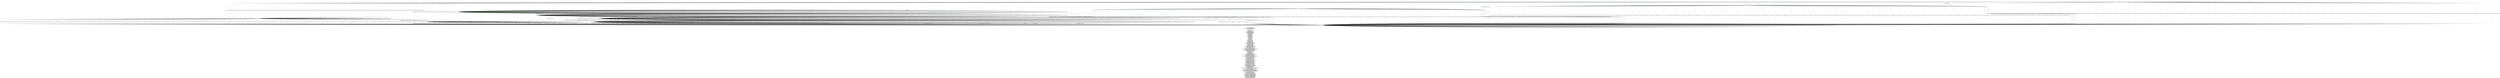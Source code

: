 digraph g {

    labelloc = "b"
    label = "Server/Client: OpenSSH 9.9p2
    Protocol Stage: TRANSPORT
KEX Algorithm: sntrup761x25519-sha512@openssh.com
Strict KEX enabled: true

 Messages used during testing: 
MSG_DEBUG
MSG_KEX_DH_GEX_GROUP
MSG_KEX_DH_GEX_INIT
MSG_KEX_DH_GEX_OLD_REQUEST
MSG_KEX_DH_GEX_REPLY
MSG_KEX_DH_GEX_REQUEST
MSG_KEXDH_INIT
MSG_KEXDH_REPLY
MSG_DISCONNECT
MSG_KEX_ECDH_INIT
MSG_KEX_ECDH_REPLY
MSG_EXT_INFO
MSG_KEX_HBR_INIT
MSG_KEX_HBR_REPLY
MSG_IGNORE
MSG_KEXINIT
MSG_NEWCOMPRESS
MSG_NEWKEYS
MSG_PING_OPENSSH
MSG_PONG_OPENSSH
MSG_KEX_RSA_DONE
MSG_KEX_RSA_PUBKEY
MSG_KEX_RSA_SECRET
MSG_SERVICE_ACCEPT
MSG_SERVICE_REQUEST_USERAUTH
MSG_SERVICE_REQUEST_CONNECTION
MSG_UNIMPLEMENTED
MSG_VERSION_EXCHANGE
MSG_USERAUTH_BANNER
MSG_USERAUTH_FAILURE
MSG_USERAUTH_INFO_REQUEST
MSG_USERAUTH_INFO_RESPONSE
MSG_USERAUTH_PASSWD_CHANGEREQ
MSG_USERAUTH_PK_OK
MSG_USERAUTH_REQUEST_HOSTBASED
MSG_USERAUTH_REQUEST_KEYBOARD_INTERACTIVE
MSG_USERAUTH_REQUEST_NONE
MSG_USERAUTH_REQUEST_PASSWORD
MSG_USERAUTH_REQUEST_PUBLICKEY_HOSTBOUND_OPENSSH
MSG_USERAUTH_REQUEST_PUBLICKEY
MSG_USERAUTH_REQUEST_UNKNOWN
MSG_USERAUTH_SUCCESS
MSG_CHANNEL_CLOSE
MSG_CHANNEL_DATA
MSG_CHANNEL_EOF
MSG_CHANNEL_EXTENDED_DATA
MSG_CHANNEL_FAILURE
MSG_CHANNEL_OPEN_CONFIRMATION
MSG_CHANNEL_OPEN_DIRECT_STREAMLOCAL_OPENSSH
MSG_CHANNEL_OPEN_DIRECT_TCPIP
MSG_CHANNEL_OPEN_FAILURE
MSG_CHANNEL_OPEN_FORWARDED_STREAMLOCAL_OPENSSH
MSG_CHANNEL_OPEN_FORWARDED_TCPIP
MSG_CHANNEL_OPEN_SESSION
MSG_CHANNEL_OPEN_TUN_OPENSSH
MSG_CHANNEL_OPEN_UNKNOWN
MSG_CHANNEL_OPEN_X11
MSG_CHANNEL_REQUEST_AUTH_AGENT_OPENSSH
MSG_CHANNEL_REQUEST_BREAK
MSG_CHANNEL_REQUEST_ENV
MSG_CHANNEL_REQUEST_EOW_OPENSSH
MSG_CHANNEL_REQUEST_EXEC
MSG_CHANNEL_REQUEST_EXIT_SIGNAL
MSG_CHANNEL_REQUEST_EXIT_STATUS
MSG_CHANNEL_REQUEST_PTY_REQ
MSG_CHANNEL_REQUEST_SHELL
MSG_CHANNEL_REQUEST_SIGNAL
MSG_CHANNEL_REQUEST_SUBSYSTEM
MSG_CHANNEL_REQUEST_UNKNOWN
MSG_CHANNEL_REQUEST_WINDOW_CHANGE
MSG_CHANNEL_REQUEST_X11_REQ
MSG_CHANNEL_REQUEST_XON_XOFF
MSG_CHANNEL_SUCCESS
MSG_CHANNEL_WINDOW_ADJUST
MSG_GLOBAL_REQUEST_CANCEL_STREAMLOCAL_FORWARD_OPENSSH
MSG_GLOBAL_REQUEST_CANCEL_TCPIP_FORWARD
MSG_REQUEST_FAILURE
MSG_GLOBAL_REQUEST_HOSTKEYS_OPENSSH
MSG_GLOBAL_REQUEST_HOSTKEYS_PROVE_OPENSSH
MSG_GLOBAL_REQUEST_NO_MORE_SESSIONS_OPENSSH
MSG_GLOBAL_REQUEST_STREAMLOCAL_FORWARD_OPENSSH
MSG_REQUEST_SUCCESS
MSG_GLOBAL_REQUEST_TCPIP_FORWARD
MSG_GLOBAL_REQUEST_UNKNOWN
MSG_UNKNOWN_ID_RESERVED_0
MSG_UNKNOWN_ID_TRANSPORT_GENERIC
MSG_UNKNOWN_ID_ALGORITHM_NEGOTIATION
MSG_UNKNOWN_ID_KEY_EXCHANGE_SPECIFIC
MSG_UNKNOWN_ID_USERAUTH_GENERIC
MSG_UNKNOWN_ID_USERAUTH_SPECIFIC
MSG_UNKNOWN_ID_CONNECTION_GENERIC
MSG_UNKNOWN_ID_CHANNEL_RELATED
MSG_UNKNOWN_ID_RESERVED_CLIENT
MSG_UNKNOWN_ID_RESERVED_PRIVATE
"
    fontsize = 30
    edge[decorate="true"]

	s0 [shape="circle" width="2.3" label="Protocol Version Exchanged
(s0

SocketState: [UP]" fixedsize="true" height="2.3"];
	s1 [shape="circle" width="2.3" label="Unknown State (s1)

SocketState: [UP]" fixedsize="true" height="2.3"];
	s2 [shape="circle" width="2.3" label="KEX: Algorithms Negotiated
(s2

SocketState: [UP]" fixedsize="true" height="2.3"];
	s3 [shape="circle" color="RED" width="2.3" label="TCP Closed
(s3

SocketState: [CLOSED, UP]" fixedsize="true" height="2.3"];
	s4 [shape="circle" width="2.3" label="KEX: Keys Derived
(s4

SocketState: [UP]" fixedsize="true" height="2.3"];
	s5 [shape="circle" width="2.3" label="KEX Completed
(s5

SocketState: [UP]" fixedsize="true" height="2.3"];
	s6 [shape="circle" width="2.3" label="Protocol Completed
(s6

SocketState: [UP]" fixedsize="true" height="2.3"];
	s7 [shape="circle" width="2.3" label="Unknown State (s7)

SocketState: [UP]" fixedsize="true" height="2.3"];
	s8 [shape="circle" width="2.3" label="Unknown State (s8)

SocketState: [UP]" fixedsize="true" height="2.3"];
	s9 [shape="circle" width="2.3" label="Unknown State (s9)

SocketState: [UP]" fixedsize="true" height="2.3"];
	s0 -> s1 [label="MSG_DEBUG / KeyExchangeInitMessage"];
	s0 -> s1 [label="MSG_KEX_DH_GEX_GROUP / KeyExchangeInitMessage,UnimplementedMessage"];
	s0 -> s1 [label="MSG_KEX_DH_GEX_INIT / KeyExchangeInitMessage,UnimplementedMessage"];
	s0 -> s1 [label="MSG_KEX_DH_GEX_OLD_REQUEST / KeyExchangeInitMessage,UnimplementedMessage"];
	s0 -> s9 [label="MSG_KEX_DH_GEX_REPLY / KeyExchangeInitMessage,UnimplementedMessage"];
	s0 -> s1 [label="MSG_KEX_DH_GEX_REQUEST / KeyExchangeInitMessage,UnimplementedMessage"];
	s0 -> s1 [label="MSG_KEXDH_INIT / KeyExchangeInitMessage,UnimplementedMessage"];
	s0 -> s9 [label="MSG_KEXDH_REPLY / KeyExchangeInitMessage,UnimplementedMessage"];
	s0 -> s3 [label="MSG_DISCONNECT / KeyExchangeInitMessage"];
	s0 -> s1 [label="MSG_KEX_ECDH_INIT / KeyExchangeInitMessage,UnimplementedMessage"];
	s0 -> s9 [label="MSG_KEX_ECDH_REPLY / KeyExchangeInitMessage,UnimplementedMessage"];
	s0 -> s1 [label="MSG_EXT_INFO / KeyExchangeInitMessage,UnimplementedMessage"];
	s0 -> s1 [label="MSG_KEX_HBR_INIT / KeyExchangeInitMessage,UnimplementedMessage"];
	s0 -> s9 [label="MSG_KEX_HBR_REPLY / KeyExchangeInitMessage,UnimplementedMessage"];
	s0 -> s1 [label="MSG_IGNORE / KeyExchangeInitMessage"];
	s0 -> s2 [color="GREEN" style="bold" label="MSG_KEXINIT / KeyExchangeInitMessage"];
	s0 -> s1 [label="MSG_NEWCOMPRESS / KeyExchangeInitMessage,UnimplementedMessage"];
	s0 -> s1 [label="MSG_NEWKEYS / KeyExchangeInitMessage,UnimplementedMessage"];
	s0 -> s1 [label="MSG_PING_OPENSSH / KeyExchangeInitMessage"];
	s0 -> s1 [label="MSG_PONG_OPENSSH / KeyExchangeInitMessage"];
	s0 -> s9 [label="MSG_KEX_RSA_DONE / KeyExchangeInitMessage,UnimplementedMessage"];
	s0 -> s1 [label="MSG_KEX_RSA_PUBKEY / KeyExchangeInitMessage,UnimplementedMessage"];
	s0 -> s1 [label="MSG_KEX_RSA_SECRET / KeyExchangeInitMessage,UnimplementedMessage"];
	s0 -> s1 [label="MSG_SERVICE_ACCEPT / KeyExchangeInitMessage,UnimplementedMessage"];
	s0 -> s1 [label="MSG_SERVICE_REQUEST_USERAUTH / KeyExchangeInitMessage,UnimplementedMessage"];
	s0 -> s1 [label="MSG_SERVICE_REQUEST_CONNECTION / KeyExchangeInitMessage,UnimplementedMessage"];
	s0 -> s1 [label="MSG_UNIMPLEMENTED / KeyExchangeInitMessage"];
	s0 -> s3 [label="MSG_VERSION_EXCHANGE / KeyExchangeInitMessage"];
	s0 -> s3 [label="MSG_USERAUTH_BANNER / KeyExchangeInitMessage"];
	s0 -> s3 [label="MSG_USERAUTH_FAILURE / KeyExchangeInitMessage"];
	s0 -> s3 [label="MSG_USERAUTH_INFO_REQUEST / KeyExchangeInitMessage"];
	s0 -> s3 [label="MSG_USERAUTH_INFO_RESPONSE / KeyExchangeInitMessage"];
	s0 -> s3 [label="MSG_USERAUTH_PASSWD_CHANGEREQ / KeyExchangeInitMessage"];
	s0 -> s3 [label="MSG_USERAUTH_PK_OK / KeyExchangeInitMessage"];
	s0 -> s3 [label="MSG_USERAUTH_REQUEST_HOSTBASED / KeyExchangeInitMessage"];
	s0 -> s3 [label="MSG_USERAUTH_REQUEST_KEYBOARD_INTERACTIVE / KeyExchangeInitMessage"];
	s0 -> s3 [label="MSG_USERAUTH_REQUEST_NONE / KeyExchangeInitMessage"];
	s0 -> s3 [label="MSG_USERAUTH_REQUEST_PASSWORD / KeyExchangeInitMessage"];
	s0 -> s3 [label="MSG_USERAUTH_REQUEST_PUBLICKEY_HOSTBOUND_OPENSSH / KeyExchangeInitMessage"];
	s0 -> s3 [label="MSG_USERAUTH_REQUEST_PUBLICKEY / KeyExchangeInitMessage"];
	s0 -> s3 [label="MSG_USERAUTH_REQUEST_UNKNOWN / KeyExchangeInitMessage"];
	s0 -> s3 [label="MSG_USERAUTH_SUCCESS / KeyExchangeInitMessage"];
	s0 -> s3 [label="MSG_CHANNEL_CLOSE / KeyExchangeInitMessage"];
	s0 -> s3 [label="MSG_CHANNEL_DATA / KeyExchangeInitMessage"];
	s0 -> s3 [label="MSG_CHANNEL_EOF / KeyExchangeInitMessage"];
	s0 -> s3 [label="MSG_CHANNEL_EXTENDED_DATA / KeyExchangeInitMessage"];
	s0 -> s3 [label="MSG_CHANNEL_FAILURE / KeyExchangeInitMessage"];
	s0 -> s3 [label="MSG_CHANNEL_OPEN_CONFIRMATION / KeyExchangeInitMessage"];
	s0 -> s3 [label="MSG_CHANNEL_OPEN_DIRECT_STREAMLOCAL_OPENSSH / KeyExchangeInitMessage"];
	s0 -> s3 [label="MSG_CHANNEL_OPEN_DIRECT_TCPIP / KeyExchangeInitMessage"];
	s0 -> s3 [label="MSG_CHANNEL_OPEN_FAILURE / KeyExchangeInitMessage"];
	s0 -> s3 [label="MSG_CHANNEL_OPEN_FORWARDED_STREAMLOCAL_OPENSSH / KeyExchangeInitMessage"];
	s0 -> s3 [label="MSG_CHANNEL_OPEN_FORWARDED_TCPIP / KeyExchangeInitMessage"];
	s0 -> s3 [label="MSG_CHANNEL_OPEN_SESSION / KeyExchangeInitMessage"];
	s0 -> s3 [label="MSG_CHANNEL_OPEN_TUN_OPENSSH / KeyExchangeInitMessage"];
	s0 -> s3 [label="MSG_CHANNEL_OPEN_UNKNOWN / KeyExchangeInitMessage"];
	s0 -> s3 [label="MSG_CHANNEL_OPEN_X11 / KeyExchangeInitMessage"];
	s0 -> s3 [label="MSG_CHANNEL_REQUEST_AUTH_AGENT_OPENSSH / KeyExchangeInitMessage"];
	s0 -> s3 [label="MSG_CHANNEL_REQUEST_BREAK / KeyExchangeInitMessage"];
	s0 -> s3 [label="MSG_CHANNEL_REQUEST_ENV / KeyExchangeInitMessage"];
	s0 -> s3 [label="MSG_CHANNEL_REQUEST_EOW_OPENSSH / KeyExchangeInitMessage"];
	s0 -> s3 [label="MSG_CHANNEL_REQUEST_EXEC / KeyExchangeInitMessage"];
	s0 -> s3 [label="MSG_CHANNEL_REQUEST_EXIT_SIGNAL / KeyExchangeInitMessage"];
	s0 -> s3 [label="MSG_CHANNEL_REQUEST_EXIT_STATUS / KeyExchangeInitMessage"];
	s0 -> s3 [label="MSG_CHANNEL_REQUEST_PTY_REQ / KeyExchangeInitMessage"];
	s0 -> s3 [label="MSG_CHANNEL_REQUEST_SHELL / KeyExchangeInitMessage"];
	s0 -> s3 [label="MSG_CHANNEL_REQUEST_SIGNAL / KeyExchangeInitMessage"];
	s0 -> s3 [label="MSG_CHANNEL_REQUEST_SUBSYSTEM / KeyExchangeInitMessage"];
	s0 -> s3 [label="MSG_CHANNEL_REQUEST_UNKNOWN / KeyExchangeInitMessage"];
	s0 -> s3 [label="MSG_CHANNEL_REQUEST_WINDOW_CHANGE / KeyExchangeInitMessage"];
	s0 -> s3 [label="MSG_CHANNEL_REQUEST_X11_REQ / KeyExchangeInitMessage"];
	s0 -> s3 [label="MSG_CHANNEL_REQUEST_XON_XOFF / KeyExchangeInitMessage"];
	s0 -> s3 [label="MSG_CHANNEL_SUCCESS / KeyExchangeInitMessage"];
	s0 -> s3 [label="MSG_CHANNEL_WINDOW_ADJUST / KeyExchangeInitMessage"];
	s0 -> s3 [label="MSG_GLOBAL_REQUEST_CANCEL_STREAMLOCAL_FORWARD_OPENSSH / KeyExchangeInitMessage"];
	s0 -> s3 [label="MSG_GLOBAL_REQUEST_CANCEL_TCPIP_FORWARD / KeyExchangeInitMessage"];
	s0 -> s3 [label="MSG_REQUEST_FAILURE / KeyExchangeInitMessage"];
	s0 -> s3 [label="MSG_GLOBAL_REQUEST_HOSTKEYS_OPENSSH / KeyExchangeInitMessage"];
	s0 -> s3 [label="MSG_GLOBAL_REQUEST_HOSTKEYS_PROVE_OPENSSH / KeyExchangeInitMessage"];
	s0 -> s3 [label="MSG_GLOBAL_REQUEST_NO_MORE_SESSIONS_OPENSSH / KeyExchangeInitMessage"];
	s0 -> s3 [label="MSG_GLOBAL_REQUEST_STREAMLOCAL_FORWARD_OPENSSH / KeyExchangeInitMessage"];
	s0 -> s3 [label="MSG_REQUEST_SUCCESS / KeyExchangeInitMessage"];
	s0 -> s3 [label="MSG_GLOBAL_REQUEST_TCPIP_FORWARD / KeyExchangeInitMessage"];
	s0 -> s3 [label="MSG_GLOBAL_REQUEST_UNKNOWN / KeyExchangeInitMessage"];
	s0 -> s3 [label="MSG_UNKNOWN_ID_RESERVED_0 / KeyExchangeInitMessage,DisconnectMessage"];
	s0 -> s1 [label="MSG_UNKNOWN_ID_TRANSPORT_GENERIC / KeyExchangeInitMessage,UnimplementedMessage"];
	s0 -> s1 [label="MSG_UNKNOWN_ID_ALGORITHM_NEGOTIATION / KeyExchangeInitMessage,UnimplementedMessage"];
	s0 -> s1 [label="MSG_UNKNOWN_ID_KEY_EXCHANGE_SPECIFIC / KeyExchangeInitMessage,UnimplementedMessage"];
	s0 -> s3 [label="MSG_UNKNOWN_ID_USERAUTH_GENERIC / KeyExchangeInitMessage"];
	s0 -> s3 [label="MSG_UNKNOWN_ID_USERAUTH_SPECIFIC / KeyExchangeInitMessage"];
	s0 -> s3 [label="MSG_UNKNOWN_ID_CONNECTION_GENERIC / KeyExchangeInitMessage"];
	s0 -> s3 [label="MSG_UNKNOWN_ID_CHANNEL_RELATED / KeyExchangeInitMessage"];
	s0 -> s3 [label="MSG_UNKNOWN_ID_RESERVED_CLIENT / KeyExchangeInitMessage"];
	s0 -> s3 [label="MSG_UNKNOWN_ID_RESERVED_PRIVATE / KeyExchangeInitMessage"];
	s1 -> s1 [label="MSG_DEBUG / [No output]"];
	s1 -> s1 [label="MSG_KEX_DH_GEX_GROUP / UnimplementedMessage"];
	s1 -> s1 [label="MSG_KEX_DH_GEX_INIT / UnimplementedMessage"];
	s1 -> s1 [label="MSG_KEX_DH_GEX_OLD_REQUEST / UnimplementedMessage"];
	s1 -> s9 [label="MSG_KEX_DH_GEX_REPLY / UnimplementedMessage"];
	s1 -> s1 [label="MSG_KEX_DH_GEX_REQUEST / UnimplementedMessage"];
	s1 -> s1 [label="MSG_KEXDH_INIT / UnimplementedMessage"];
	s1 -> s9 [label="MSG_KEXDH_REPLY / UnimplementedMessage"];
	s1 -> s3 [label="MSG_DISCONNECT / [No output]"];
	s1 -> s1 [label="MSG_KEX_ECDH_INIT / UnimplementedMessage"];
	s1 -> s9 [label="MSG_KEX_ECDH_REPLY / UnimplementedMessage"];
	s1 -> s1 [label="MSG_EXT_INFO / UnimplementedMessage"];
	s1 -> s1 [label="MSG_KEX_HBR_INIT / UnimplementedMessage"];
	s1 -> s9 [label="MSG_KEX_HBR_REPLY / UnimplementedMessage"];
	s1 -> s1 [label="MSG_IGNORE / [No output]"];
	s1 -> s3 [label="MSG_KEXINIT / DisconnectMessage"];
	s1 -> s1 [label="MSG_NEWCOMPRESS / UnimplementedMessage"];
	s1 -> s1 [label="MSG_NEWKEYS / UnimplementedMessage"];
	s1 -> s1 [label="MSG_PING_OPENSSH / [No output]"];
	s1 -> s1 [label="MSG_PONG_OPENSSH / [No output]"];
	s1 -> s9 [label="MSG_KEX_RSA_DONE / UnimplementedMessage"];
	s1 -> s1 [label="MSG_KEX_RSA_PUBKEY / UnimplementedMessage"];
	s1 -> s1 [label="MSG_KEX_RSA_SECRET / UnimplementedMessage"];
	s1 -> s1 [label="MSG_SERVICE_ACCEPT / UnimplementedMessage"];
	s1 -> s1 [label="MSG_SERVICE_REQUEST_USERAUTH / UnimplementedMessage"];
	s1 -> s1 [label="MSG_SERVICE_REQUEST_CONNECTION / UnimplementedMessage"];
	s1 -> s1 [label="MSG_UNIMPLEMENTED / [No output]"];
	s1 -> s3 [label="MSG_VERSION_EXCHANGE / [No output]"];
	s1 -> s3 [label="MSG_USERAUTH_BANNER / [No output]"];
	s1 -> s3 [label="MSG_USERAUTH_FAILURE / [No output]"];
	s1 -> s3 [label="MSG_USERAUTH_INFO_REQUEST / [No output]"];
	s1 -> s3 [label="MSG_USERAUTH_INFO_RESPONSE / [No output]"];
	s1 -> s3 [label="MSG_USERAUTH_PASSWD_CHANGEREQ / [No output]"];
	s1 -> s3 [label="MSG_USERAUTH_PK_OK / [No output]"];
	s1 -> s3 [label="MSG_USERAUTH_REQUEST_HOSTBASED / [No output]"];
	s1 -> s3 [label="MSG_USERAUTH_REQUEST_KEYBOARD_INTERACTIVE / [No output]"];
	s1 -> s3 [label="MSG_USERAUTH_REQUEST_NONE / [No output]"];
	s1 -> s3 [label="MSG_USERAUTH_REQUEST_PASSWORD / [No output]"];
	s1 -> s3 [label="MSG_USERAUTH_REQUEST_PUBLICKEY_HOSTBOUND_OPENSSH / [No output]"];
	s1 -> s3 [label="MSG_USERAUTH_REQUEST_PUBLICKEY / [No output]"];
	s1 -> s3 [label="MSG_USERAUTH_REQUEST_UNKNOWN / [No output]"];
	s1 -> s3 [label="MSG_USERAUTH_SUCCESS / [No output]"];
	s1 -> s3 [label="MSG_CHANNEL_CLOSE / [No output]"];
	s1 -> s3 [label="MSG_CHANNEL_DATA / [No output]"];
	s1 -> s3 [label="MSG_CHANNEL_EOF / [No output]"];
	s1 -> s3 [label="MSG_CHANNEL_EXTENDED_DATA / [No output]"];
	s1 -> s3 [label="MSG_CHANNEL_FAILURE / [No output]"];
	s1 -> s3 [label="MSG_CHANNEL_OPEN_CONFIRMATION / [No output]"];
	s1 -> s3 [label="MSG_CHANNEL_OPEN_DIRECT_STREAMLOCAL_OPENSSH / [No output]"];
	s1 -> s3 [label="MSG_CHANNEL_OPEN_DIRECT_TCPIP / [No output]"];
	s1 -> s3 [label="MSG_CHANNEL_OPEN_FAILURE / [No output]"];
	s1 -> s3 [label="MSG_CHANNEL_OPEN_FORWARDED_STREAMLOCAL_OPENSSH / [No output]"];
	s1 -> s3 [label="MSG_CHANNEL_OPEN_FORWARDED_TCPIP / [No output]"];
	s1 -> s3 [label="MSG_CHANNEL_OPEN_SESSION / [No output]"];
	s1 -> s3 [label="MSG_CHANNEL_OPEN_TUN_OPENSSH / [No output]"];
	s1 -> s3 [label="MSG_CHANNEL_OPEN_UNKNOWN / [No output]"];
	s1 -> s3 [label="MSG_CHANNEL_OPEN_X11 / [No output]"];
	s1 -> s3 [label="MSG_CHANNEL_REQUEST_AUTH_AGENT_OPENSSH / [No output]"];
	s1 -> s3 [label="MSG_CHANNEL_REQUEST_BREAK / [No output]"];
	s1 -> s3 [label="MSG_CHANNEL_REQUEST_ENV / [No output]"];
	s1 -> s3 [label="MSG_CHANNEL_REQUEST_EOW_OPENSSH / [No output]"];
	s1 -> s3 [label="MSG_CHANNEL_REQUEST_EXEC / [No output]"];
	s1 -> s3 [label="MSG_CHANNEL_REQUEST_EXIT_SIGNAL / [No output]"];
	s1 -> s3 [label="MSG_CHANNEL_REQUEST_EXIT_STATUS / [No output]"];
	s1 -> s3 [label="MSG_CHANNEL_REQUEST_PTY_REQ / [No output]"];
	s1 -> s3 [label="MSG_CHANNEL_REQUEST_SHELL / [No output]"];
	s1 -> s3 [label="MSG_CHANNEL_REQUEST_SIGNAL / [No output]"];
	s1 -> s3 [label="MSG_CHANNEL_REQUEST_SUBSYSTEM / [No output]"];
	s1 -> s3 [label="MSG_CHANNEL_REQUEST_UNKNOWN / [No output]"];
	s1 -> s3 [label="MSG_CHANNEL_REQUEST_WINDOW_CHANGE / [No output]"];
	s1 -> s3 [label="MSG_CHANNEL_REQUEST_X11_REQ / [No output]"];
	s1 -> s3 [label="MSG_CHANNEL_REQUEST_XON_XOFF / [No output]"];
	s1 -> s3 [label="MSG_CHANNEL_SUCCESS / [No output]"];
	s1 -> s3 [label="MSG_CHANNEL_WINDOW_ADJUST / [No output]"];
	s1 -> s3 [label="MSG_GLOBAL_REQUEST_CANCEL_STREAMLOCAL_FORWARD_OPENSSH / [No output]"];
	s1 -> s3 [label="MSG_GLOBAL_REQUEST_CANCEL_TCPIP_FORWARD / [No output]"];
	s1 -> s3 [label="MSG_REQUEST_FAILURE / [No output]"];
	s1 -> s3 [label="MSG_GLOBAL_REQUEST_HOSTKEYS_OPENSSH / [No output]"];
	s1 -> s3 [label="MSG_GLOBAL_REQUEST_HOSTKEYS_PROVE_OPENSSH / [No output]"];
	s1 -> s3 [label="MSG_GLOBAL_REQUEST_NO_MORE_SESSIONS_OPENSSH / [No output]"];
	s1 -> s3 [label="MSG_GLOBAL_REQUEST_STREAMLOCAL_FORWARD_OPENSSH / [No output]"];
	s1 -> s3 [label="MSG_REQUEST_SUCCESS / [No output]"];
	s1 -> s3 [label="MSG_GLOBAL_REQUEST_TCPIP_FORWARD / [No output]"];
	s1 -> s3 [label="MSG_GLOBAL_REQUEST_UNKNOWN / [No output]"];
	s1 -> s3 [label="MSG_UNKNOWN_ID_RESERVED_0 / DisconnectMessage"];
	s1 -> s1 [label="MSG_UNKNOWN_ID_TRANSPORT_GENERIC / UnimplementedMessage"];
	s1 -> s1 [label="MSG_UNKNOWN_ID_ALGORITHM_NEGOTIATION / UnimplementedMessage"];
	s1 -> s1 [label="MSG_UNKNOWN_ID_KEY_EXCHANGE_SPECIFIC / UnimplementedMessage"];
	s1 -> s3 [label="MSG_UNKNOWN_ID_USERAUTH_GENERIC / [No output]"];
	s1 -> s3 [label="MSG_UNKNOWN_ID_USERAUTH_SPECIFIC / [No output]"];
	s1 -> s3 [label="MSG_UNKNOWN_ID_CONNECTION_GENERIC / [No output]"];
	s1 -> s3 [label="MSG_UNKNOWN_ID_CHANNEL_RELATED / [No output]"];
	s1 -> s3 [label="MSG_UNKNOWN_ID_RESERVED_CLIENT / [No output]"];
	s1 -> s3 [label="MSG_UNKNOWN_ID_RESERVED_PRIVATE / [No output]"];
	s2 -> s3 [label="MSG_DEBUG / DisconnectMessage"];
	s2 -> s3 [label="MSG_KEX_DH_GEX_GROUP / DisconnectMessage"];
	s2 -> s3 [label="MSG_KEX_DH_GEX_INIT / DisconnectMessage"];
	s2 -> s3 [label="MSG_KEX_DH_GEX_OLD_REQUEST / [No output]"];
	s2 -> s3 [label="MSG_KEX_DH_GEX_REPLY / DisconnectMessage"];
	s2 -> s3 [label="MSG_KEX_DH_GEX_REQUEST / DisconnectMessage"];
	s2 -> s3 [label="MSG_KEXDH_INIT / [No output]"];
	s2 -> s3 [label="MSG_KEXDH_REPLY / DisconnectMessage"];
	s2 -> s3 [label="MSG_DISCONNECT / [No output]"];
	s2 -> s3 [label="MSG_KEX_ECDH_INIT / [No output]"];
	s2 -> s3 [label="MSG_KEX_ECDH_REPLY / DisconnectMessage"];
	s2 -> s3 [label="MSG_EXT_INFO / DisconnectMessage"];
	s2 -> s4 [color="GREEN" style="bold" label="MSG_KEX_HBR_INIT / HybridKeyExchangeReplyMessage,NewKeysMessage"];
	s2 -> s3 [label="MSG_KEX_HBR_REPLY / DisconnectMessage"];
	s2 -> s3 [label="MSG_IGNORE / DisconnectMessage"];
	s2 -> s3 [label="MSG_KEXINIT / DisconnectMessage"];
	s2 -> s3 [label="MSG_NEWCOMPRESS / DisconnectMessage"];
	s2 -> s3 [label="MSG_NEWKEYS / DisconnectMessage"];
	s2 -> s3 [label="MSG_PING_OPENSSH / [No output]"];
	s2 -> s3 [label="MSG_PONG_OPENSSH / [No output]"];
	s2 -> s3 [label="MSG_KEX_RSA_DONE / DisconnectMessage"];
	s2 -> s3 [label="MSG_KEX_RSA_PUBKEY / [No output]"];
	s2 -> s3 [label="MSG_KEX_RSA_SECRET / DisconnectMessage"];
	s2 -> s3 [label="MSG_SERVICE_ACCEPT / DisconnectMessage"];
	s2 -> s3 [label="MSG_SERVICE_REQUEST_USERAUTH / DisconnectMessage"];
	s2 -> s3 [label="MSG_SERVICE_REQUEST_CONNECTION / DisconnectMessage"];
	s2 -> s3 [label="MSG_UNIMPLEMENTED / DisconnectMessage"];
	s2 -> s3 [label="MSG_VERSION_EXCHANGE / [No output]"];
	s2 -> s3 [label="MSG_USERAUTH_BANNER / [No output]"];
	s2 -> s3 [label="MSG_USERAUTH_FAILURE / [No output]"];
	s2 -> s3 [label="MSG_USERAUTH_INFO_REQUEST / [No output]"];
	s2 -> s3 [label="MSG_USERAUTH_INFO_RESPONSE / [No output]"];
	s2 -> s3 [label="MSG_USERAUTH_PASSWD_CHANGEREQ / [No output]"];
	s2 -> s3 [label="MSG_USERAUTH_PK_OK / [No output]"];
	s2 -> s3 [label="MSG_USERAUTH_REQUEST_HOSTBASED / [No output]"];
	s2 -> s3 [label="MSG_USERAUTH_REQUEST_KEYBOARD_INTERACTIVE / [No output]"];
	s2 -> s3 [label="MSG_USERAUTH_REQUEST_NONE / [No output]"];
	s2 -> s3 [label="MSG_USERAUTH_REQUEST_PASSWORD / [No output]"];
	s2 -> s3 [label="MSG_USERAUTH_REQUEST_PUBLICKEY_HOSTBOUND_OPENSSH / [No output]"];
	s2 -> s3 [label="MSG_USERAUTH_REQUEST_PUBLICKEY / [No output]"];
	s2 -> s3 [label="MSG_USERAUTH_REQUEST_UNKNOWN / [No output]"];
	s2 -> s3 [label="MSG_USERAUTH_SUCCESS / [No output]"];
	s2 -> s3 [label="MSG_CHANNEL_CLOSE / [No output]"];
	s2 -> s3 [label="MSG_CHANNEL_DATA / [No output]"];
	s2 -> s3 [label="MSG_CHANNEL_EOF / [No output]"];
	s2 -> s3 [label="MSG_CHANNEL_EXTENDED_DATA / [No output]"];
	s2 -> s3 [label="MSG_CHANNEL_FAILURE / [No output]"];
	s2 -> s3 [label="MSG_CHANNEL_OPEN_CONFIRMATION / [No output]"];
	s2 -> s3 [label="MSG_CHANNEL_OPEN_DIRECT_STREAMLOCAL_OPENSSH / [No output]"];
	s2 -> s3 [label="MSG_CHANNEL_OPEN_DIRECT_TCPIP / [No output]"];
	s2 -> s3 [label="MSG_CHANNEL_OPEN_FAILURE / [No output]"];
	s2 -> s3 [label="MSG_CHANNEL_OPEN_FORWARDED_STREAMLOCAL_OPENSSH / [No output]"];
	s2 -> s3 [label="MSG_CHANNEL_OPEN_FORWARDED_TCPIP / [No output]"];
	s2 -> s3 [label="MSG_CHANNEL_OPEN_SESSION / [No output]"];
	s2 -> s3 [label="MSG_CHANNEL_OPEN_TUN_OPENSSH / [No output]"];
	s2 -> s3 [label="MSG_CHANNEL_OPEN_UNKNOWN / [No output]"];
	s2 -> s3 [label="MSG_CHANNEL_OPEN_X11 / [No output]"];
	s2 -> s3 [label="MSG_CHANNEL_REQUEST_AUTH_AGENT_OPENSSH / [No output]"];
	s2 -> s3 [label="MSG_CHANNEL_REQUEST_BREAK / [No output]"];
	s2 -> s3 [label="MSG_CHANNEL_REQUEST_ENV / [No output]"];
	s2 -> s3 [label="MSG_CHANNEL_REQUEST_EOW_OPENSSH / [No output]"];
	s2 -> s3 [label="MSG_CHANNEL_REQUEST_EXEC / [No output]"];
	s2 -> s3 [label="MSG_CHANNEL_REQUEST_EXIT_SIGNAL / [No output]"];
	s2 -> s3 [label="MSG_CHANNEL_REQUEST_EXIT_STATUS / [No output]"];
	s2 -> s3 [label="MSG_CHANNEL_REQUEST_PTY_REQ / [No output]"];
	s2 -> s3 [label="MSG_CHANNEL_REQUEST_SHELL / [No output]"];
	s2 -> s3 [label="MSG_CHANNEL_REQUEST_SIGNAL / [No output]"];
	s2 -> s3 [label="MSG_CHANNEL_REQUEST_SUBSYSTEM / [No output]"];
	s2 -> s3 [label="MSG_CHANNEL_REQUEST_UNKNOWN / [No output]"];
	s2 -> s3 [label="MSG_CHANNEL_REQUEST_WINDOW_CHANGE / [No output]"];
	s2 -> s3 [label="MSG_CHANNEL_REQUEST_X11_REQ / [No output]"];
	s2 -> s3 [label="MSG_CHANNEL_REQUEST_XON_XOFF / [No output]"];
	s2 -> s3 [label="MSG_CHANNEL_SUCCESS / [No output]"];
	s2 -> s3 [label="MSG_CHANNEL_WINDOW_ADJUST / [No output]"];
	s2 -> s3 [label="MSG_GLOBAL_REQUEST_CANCEL_STREAMLOCAL_FORWARD_OPENSSH / [No output]"];
	s2 -> s3 [label="MSG_GLOBAL_REQUEST_CANCEL_TCPIP_FORWARD / [No output]"];
	s2 -> s3 [label="MSG_REQUEST_FAILURE / [No output]"];
	s2 -> s3 [label="MSG_GLOBAL_REQUEST_HOSTKEYS_OPENSSH / [No output]"];
	s2 -> s3 [label="MSG_GLOBAL_REQUEST_HOSTKEYS_PROVE_OPENSSH / [No output]"];
	s2 -> s3 [label="MSG_GLOBAL_REQUEST_NO_MORE_SESSIONS_OPENSSH / [No output]"];
	s2 -> s3 [label="MSG_GLOBAL_REQUEST_STREAMLOCAL_FORWARD_OPENSSH / [No output]"];
	s2 -> s3 [label="MSG_REQUEST_SUCCESS / [No output]"];
	s2 -> s3 [label="MSG_GLOBAL_REQUEST_TCPIP_FORWARD / [No output]"];
	s2 -> s3 [label="MSG_GLOBAL_REQUEST_UNKNOWN / [No output]"];
	s2 -> s3 [label="MSG_UNKNOWN_ID_RESERVED_0 / DisconnectMessage"];
	s2 -> s3 [label="MSG_UNKNOWN_ID_TRANSPORT_GENERIC / DisconnectMessage"];
	s2 -> s3 [label="MSG_UNKNOWN_ID_ALGORITHM_NEGOTIATION / DisconnectMessage"];
	s2 -> s3 [label="MSG_UNKNOWN_ID_KEY_EXCHANGE_SPECIFIC / DisconnectMessage"];
	s2 -> s3 [label="MSG_UNKNOWN_ID_USERAUTH_GENERIC / [No output]"];
	s2 -> s3 [label="MSG_UNKNOWN_ID_USERAUTH_SPECIFIC / [No output]"];
	s2 -> s3 [label="MSG_UNKNOWN_ID_CONNECTION_GENERIC / [No output]"];
	s2 -> s3 [label="MSG_UNKNOWN_ID_CHANNEL_RELATED / [No output]"];
	s2 -> s3 [label="MSG_UNKNOWN_ID_RESERVED_CLIENT / [No output]"];
	s2 -> s3 [label="MSG_UNKNOWN_ID_RESERVED_PRIVATE / [No output]"];
	s3 -> s3 [label="MSG_DEBUG / [No output]"];
	s3 -> s3 [label="MSG_KEX_DH_GEX_GROUP / [No output]"];
	s3 -> s3 [label="MSG_KEX_DH_GEX_INIT / [No output]"];
	s3 -> s3 [label="MSG_KEX_DH_GEX_OLD_REQUEST / [No output]"];
	s3 -> s3 [label="MSG_KEX_DH_GEX_REPLY / [No output]"];
	s3 -> s3 [label="MSG_KEX_DH_GEX_REQUEST / [No output]"];
	s3 -> s3 [label="MSG_KEXDH_INIT / [No output]"];
	s3 -> s3 [label="MSG_KEXDH_REPLY / [No output]"];
	s3 -> s3 [label="MSG_DISCONNECT / [No output]"];
	s3 -> s3 [label="MSG_KEX_ECDH_INIT / [No output]"];
	s3 -> s3 [label="MSG_KEX_ECDH_REPLY / [No output]"];
	s3 -> s3 [label="MSG_EXT_INFO / [No output]"];
	s3 -> s3 [label="MSG_KEX_HBR_INIT / [No output]"];
	s3 -> s3 [label="MSG_KEX_HBR_REPLY / [No output]"];
	s3 -> s3 [label="MSG_IGNORE / [No output]"];
	s3 -> s3 [label="MSG_KEXINIT / [No output]"];
	s3 -> s3 [label="MSG_NEWCOMPRESS / [No output]"];
	s3 -> s3 [label="MSG_NEWKEYS / [No output]"];
	s3 -> s3 [label="MSG_PING_OPENSSH / [No output]"];
	s3 -> s3 [label="MSG_PONG_OPENSSH / [No output]"];
	s3 -> s3 [label="MSG_KEX_RSA_DONE / [No output]"];
	s3 -> s3 [label="MSG_KEX_RSA_PUBKEY / [No output]"];
	s3 -> s3 [label="MSG_KEX_RSA_SECRET / [No output]"];
	s3 -> s3 [label="MSG_SERVICE_ACCEPT / [No output]"];
	s3 -> s3 [label="MSG_SERVICE_REQUEST_USERAUTH / [No output]"];
	s3 -> s3 [label="MSG_SERVICE_REQUEST_CONNECTION / [No output]"];
	s3 -> s3 [label="MSG_UNIMPLEMENTED / [No output]"];
	s3 -> s3 [label="MSG_VERSION_EXCHANGE / [No output]"];
	s3 -> s3 [label="MSG_USERAUTH_BANNER / [No output]"];
	s3 -> s3 [label="MSG_USERAUTH_FAILURE / [No output]"];
	s3 -> s3 [label="MSG_USERAUTH_INFO_REQUEST / [No output]"];
	s3 -> s3 [label="MSG_USERAUTH_INFO_RESPONSE / [No output]"];
	s3 -> s3 [label="MSG_USERAUTH_PASSWD_CHANGEREQ / [No output]"];
	s3 -> s3 [label="MSG_USERAUTH_PK_OK / [No output]"];
	s3 -> s3 [label="MSG_USERAUTH_REQUEST_HOSTBASED / [No output]"];
	s3 -> s3 [label="MSG_USERAUTH_REQUEST_KEYBOARD_INTERACTIVE / [No output]"];
	s3 -> s3 [label="MSG_USERAUTH_REQUEST_NONE / [No output]"];
	s3 -> s3 [label="MSG_USERAUTH_REQUEST_PASSWORD / [No output]"];
	s3 -> s3 [label="MSG_USERAUTH_REQUEST_PUBLICKEY_HOSTBOUND_OPENSSH / [No output]"];
	s3 -> s3 [label="MSG_USERAUTH_REQUEST_PUBLICKEY / [No output]"];
	s3 -> s3 [label="MSG_USERAUTH_REQUEST_UNKNOWN / [No output]"];
	s3 -> s3 [label="MSG_USERAUTH_SUCCESS / [No output]"];
	s3 -> s3 [label="MSG_CHANNEL_CLOSE / [No output]"];
	s3 -> s3 [label="MSG_CHANNEL_DATA / [No output]"];
	s3 -> s3 [label="MSG_CHANNEL_EOF / [No output]"];
	s3 -> s3 [label="MSG_CHANNEL_EXTENDED_DATA / [No output]"];
	s3 -> s3 [label="MSG_CHANNEL_FAILURE / [No output]"];
	s3 -> s3 [label="MSG_CHANNEL_OPEN_CONFIRMATION / [No output]"];
	s3 -> s3 [label="MSG_CHANNEL_OPEN_DIRECT_STREAMLOCAL_OPENSSH / [No output]"];
	s3 -> s3 [label="MSG_CHANNEL_OPEN_DIRECT_TCPIP / [No output]"];
	s3 -> s3 [label="MSG_CHANNEL_OPEN_FAILURE / [No output]"];
	s3 -> s3 [label="MSG_CHANNEL_OPEN_FORWARDED_STREAMLOCAL_OPENSSH / [No output]"];
	s3 -> s3 [label="MSG_CHANNEL_OPEN_FORWARDED_TCPIP / [No output]"];
	s3 -> s3 [label="MSG_CHANNEL_OPEN_SESSION / [No output]"];
	s3 -> s3 [label="MSG_CHANNEL_OPEN_TUN_OPENSSH / [No output]"];
	s3 -> s3 [label="MSG_CHANNEL_OPEN_UNKNOWN / [No output]"];
	s3 -> s3 [label="MSG_CHANNEL_OPEN_X11 / [No output]"];
	s3 -> s3 [label="MSG_CHANNEL_REQUEST_AUTH_AGENT_OPENSSH / [No output]"];
	s3 -> s3 [label="MSG_CHANNEL_REQUEST_BREAK / [No output]"];
	s3 -> s3 [label="MSG_CHANNEL_REQUEST_ENV / [No output]"];
	s3 -> s3 [label="MSG_CHANNEL_REQUEST_EOW_OPENSSH / [No output]"];
	s3 -> s3 [label="MSG_CHANNEL_REQUEST_EXEC / [No output]"];
	s3 -> s3 [label="MSG_CHANNEL_REQUEST_EXIT_SIGNAL / [No output]"];
	s3 -> s3 [label="MSG_CHANNEL_REQUEST_EXIT_STATUS / [No output]"];
	s3 -> s3 [label="MSG_CHANNEL_REQUEST_PTY_REQ / [No output]"];
	s3 -> s3 [label="MSG_CHANNEL_REQUEST_SHELL / [No output]"];
	s3 -> s3 [label="MSG_CHANNEL_REQUEST_SIGNAL / [No output]"];
	s3 -> s3 [label="MSG_CHANNEL_REQUEST_SUBSYSTEM / [No output]"];
	s3 -> s3 [label="MSG_CHANNEL_REQUEST_UNKNOWN / [No output]"];
	s3 -> s3 [label="MSG_CHANNEL_REQUEST_WINDOW_CHANGE / [No output]"];
	s3 -> s3 [label="MSG_CHANNEL_REQUEST_X11_REQ / [No output]"];
	s3 -> s3 [label="MSG_CHANNEL_REQUEST_XON_XOFF / [No output]"];
	s3 -> s3 [label="MSG_CHANNEL_SUCCESS / [No output]"];
	s3 -> s3 [label="MSG_CHANNEL_WINDOW_ADJUST / [No output]"];
	s3 -> s3 [label="MSG_GLOBAL_REQUEST_CANCEL_STREAMLOCAL_FORWARD_OPENSSH / [No output]"];
	s3 -> s3 [label="MSG_GLOBAL_REQUEST_CANCEL_TCPIP_FORWARD / [No output]"];
	s3 -> s3 [label="MSG_REQUEST_FAILURE / [No output]"];
	s3 -> s3 [label="MSG_GLOBAL_REQUEST_HOSTKEYS_OPENSSH / [No output]"];
	s3 -> s3 [label="MSG_GLOBAL_REQUEST_HOSTKEYS_PROVE_OPENSSH / [No output]"];
	s3 -> s3 [label="MSG_GLOBAL_REQUEST_NO_MORE_SESSIONS_OPENSSH / [No output]"];
	s3 -> s3 [label="MSG_GLOBAL_REQUEST_STREAMLOCAL_FORWARD_OPENSSH / [No output]"];
	s3 -> s3 [label="MSG_REQUEST_SUCCESS / [No output]"];
	s3 -> s3 [label="MSG_GLOBAL_REQUEST_TCPIP_FORWARD / [No output]"];
	s3 -> s3 [label="MSG_GLOBAL_REQUEST_UNKNOWN / [No output]"];
	s3 -> s3 [label="MSG_UNKNOWN_ID_RESERVED_0 / [No output]"];
	s3 -> s3 [label="MSG_UNKNOWN_ID_TRANSPORT_GENERIC / [No output]"];
	s3 -> s3 [label="MSG_UNKNOWN_ID_ALGORITHM_NEGOTIATION / [No output]"];
	s3 -> s3 [label="MSG_UNKNOWN_ID_KEY_EXCHANGE_SPECIFIC / [No output]"];
	s3 -> s3 [label="MSG_UNKNOWN_ID_USERAUTH_GENERIC / [No output]"];
	s3 -> s3 [label="MSG_UNKNOWN_ID_USERAUTH_SPECIFIC / [No output]"];
	s3 -> s3 [label="MSG_UNKNOWN_ID_CONNECTION_GENERIC / [No output]"];
	s3 -> s3 [label="MSG_UNKNOWN_ID_CHANNEL_RELATED / [No output]"];
	s3 -> s3 [label="MSG_UNKNOWN_ID_RESERVED_CLIENT / [No output]"];
	s3 -> s3 [label="MSG_UNKNOWN_ID_RESERVED_PRIVATE / [No output]"];
	s4 -> s3 [label="MSG_DEBUG / DisconnectMessage"];
	s4 -> s3 [label="MSG_KEX_DH_GEX_GROUP / DisconnectMessage"];
	s4 -> s3 [label="MSG_KEX_DH_GEX_INIT / DisconnectMessage"];
	s4 -> s3 [label="MSG_KEX_DH_GEX_OLD_REQUEST / DisconnectMessage"];
	s4 -> s3 [label="MSG_KEX_DH_GEX_REPLY / DisconnectMessage"];
	s4 -> s3 [label="MSG_KEX_DH_GEX_REQUEST / DisconnectMessage"];
	s4 -> s3 [label="MSG_KEXDH_INIT / DisconnectMessage"];
	s4 -> s3 [label="MSG_KEXDH_REPLY / DisconnectMessage"];
	s4 -> s3 [label="MSG_DISCONNECT / [No output]"];
	s4 -> s3 [label="MSG_KEX_ECDH_INIT / DisconnectMessage"];
	s4 -> s3 [label="MSG_KEX_ECDH_REPLY / DisconnectMessage"];
	s4 -> s3 [label="MSG_EXT_INFO / DisconnectMessage"];
	s4 -> s3 [label="MSG_KEX_HBR_INIT / DisconnectMessage"];
	s4 -> s3 [label="MSG_KEX_HBR_REPLY / DisconnectMessage"];
	s4 -> s3 [label="MSG_IGNORE / DisconnectMessage"];
	s4 -> s3 [label="MSG_KEXINIT / DisconnectMessage"];
	s4 -> s3 [label="MSG_NEWCOMPRESS / DisconnectMessage"];
	s4 -> s5 [color="GREEN" style="bold" label="MSG_NEWKEYS / IgnoreMessage"];
	s4 -> s3 [label="MSG_PING_OPENSSH / [No output]"];
	s4 -> s3 [label="MSG_PONG_OPENSSH / [No output]"];
	s4 -> s3 [label="MSG_KEX_RSA_DONE / DisconnectMessage"];
	s4 -> s3 [label="MSG_KEX_RSA_PUBKEY / DisconnectMessage"];
	s4 -> s3 [label="MSG_KEX_RSA_SECRET / DisconnectMessage"];
	s4 -> s3 [label="MSG_SERVICE_ACCEPT / DisconnectMessage"];
	s4 -> s3 [label="MSG_SERVICE_REQUEST_USERAUTH / DisconnectMessage"];
	s4 -> s3 [label="MSG_SERVICE_REQUEST_CONNECTION / DisconnectMessage"];
	s4 -> s3 [label="MSG_UNIMPLEMENTED / DisconnectMessage"];
	s4 -> s3 [label="MSG_VERSION_EXCHANGE / [No output]"];
	s4 -> s3 [label="MSG_USERAUTH_BANNER / [No output]"];
	s4 -> s3 [label="MSG_USERAUTH_FAILURE / [No output]"];
	s4 -> s3 [label="MSG_USERAUTH_INFO_REQUEST / [No output]"];
	s4 -> s3 [label="MSG_USERAUTH_INFO_RESPONSE / [No output]"];
	s4 -> s3 [label="MSG_USERAUTH_PASSWD_CHANGEREQ / [No output]"];
	s4 -> s3 [label="MSG_USERAUTH_PK_OK / [No output]"];
	s4 -> s3 [label="MSG_USERAUTH_REQUEST_HOSTBASED / [No output]"];
	s4 -> s3 [label="MSG_USERAUTH_REQUEST_KEYBOARD_INTERACTIVE / [No output]"];
	s4 -> s3 [label="MSG_USERAUTH_REQUEST_NONE / [No output]"];
	s4 -> s3 [label="MSG_USERAUTH_REQUEST_PASSWORD / [No output]"];
	s4 -> s3 [label="MSG_USERAUTH_REQUEST_PUBLICKEY_HOSTBOUND_OPENSSH / [No output]"];
	s4 -> s3 [label="MSG_USERAUTH_REQUEST_PUBLICKEY / [No output]"];
	s4 -> s3 [label="MSG_USERAUTH_REQUEST_UNKNOWN / [No output]"];
	s4 -> s3 [label="MSG_USERAUTH_SUCCESS / [No output]"];
	s4 -> s3 [label="MSG_CHANNEL_CLOSE / [No output]"];
	s4 -> s3 [label="MSG_CHANNEL_DATA / [No output]"];
	s4 -> s3 [label="MSG_CHANNEL_EOF / [No output]"];
	s4 -> s3 [label="MSG_CHANNEL_EXTENDED_DATA / [No output]"];
	s4 -> s3 [label="MSG_CHANNEL_FAILURE / [No output]"];
	s4 -> s3 [label="MSG_CHANNEL_OPEN_CONFIRMATION / [No output]"];
	s4 -> s3 [label="MSG_CHANNEL_OPEN_DIRECT_STREAMLOCAL_OPENSSH / [No output]"];
	s4 -> s3 [label="MSG_CHANNEL_OPEN_DIRECT_TCPIP / [No output]"];
	s4 -> s3 [label="MSG_CHANNEL_OPEN_FAILURE / [No output]"];
	s4 -> s3 [label="MSG_CHANNEL_OPEN_FORWARDED_STREAMLOCAL_OPENSSH / [No output]"];
	s4 -> s3 [label="MSG_CHANNEL_OPEN_FORWARDED_TCPIP / [No output]"];
	s4 -> s3 [label="MSG_CHANNEL_OPEN_SESSION / [No output]"];
	s4 -> s3 [label="MSG_CHANNEL_OPEN_TUN_OPENSSH / [No output]"];
	s4 -> s3 [label="MSG_CHANNEL_OPEN_UNKNOWN / [No output]"];
	s4 -> s3 [label="MSG_CHANNEL_OPEN_X11 / [No output]"];
	s4 -> s3 [label="MSG_CHANNEL_REQUEST_AUTH_AGENT_OPENSSH / [No output]"];
	s4 -> s3 [label="MSG_CHANNEL_REQUEST_BREAK / [No output]"];
	s4 -> s3 [label="MSG_CHANNEL_REQUEST_ENV / [No output]"];
	s4 -> s3 [label="MSG_CHANNEL_REQUEST_EOW_OPENSSH / [No output]"];
	s4 -> s3 [label="MSG_CHANNEL_REQUEST_EXEC / [No output]"];
	s4 -> s3 [label="MSG_CHANNEL_REQUEST_EXIT_SIGNAL / [No output]"];
	s4 -> s3 [label="MSG_CHANNEL_REQUEST_EXIT_STATUS / [No output]"];
	s4 -> s3 [label="MSG_CHANNEL_REQUEST_PTY_REQ / [No output]"];
	s4 -> s3 [label="MSG_CHANNEL_REQUEST_SHELL / [No output]"];
	s4 -> s3 [label="MSG_CHANNEL_REQUEST_SIGNAL / [No output]"];
	s4 -> s3 [label="MSG_CHANNEL_REQUEST_SUBSYSTEM / [No output]"];
	s4 -> s3 [label="MSG_CHANNEL_REQUEST_UNKNOWN / [No output]"];
	s4 -> s3 [label="MSG_CHANNEL_REQUEST_WINDOW_CHANGE / [No output]"];
	s4 -> s3 [label="MSG_CHANNEL_REQUEST_X11_REQ / [No output]"];
	s4 -> s3 [label="MSG_CHANNEL_REQUEST_XON_XOFF / [No output]"];
	s4 -> s3 [label="MSG_CHANNEL_SUCCESS / [No output]"];
	s4 -> s3 [label="MSG_CHANNEL_WINDOW_ADJUST / [No output]"];
	s4 -> s3 [label="MSG_GLOBAL_REQUEST_CANCEL_STREAMLOCAL_FORWARD_OPENSSH / [No output]"];
	s4 -> s3 [label="MSG_GLOBAL_REQUEST_CANCEL_TCPIP_FORWARD / [No output]"];
	s4 -> s3 [label="MSG_REQUEST_FAILURE / [No output]"];
	s4 -> s3 [label="MSG_GLOBAL_REQUEST_HOSTKEYS_OPENSSH / [No output]"];
	s4 -> s3 [label="MSG_GLOBAL_REQUEST_HOSTKEYS_PROVE_OPENSSH / [No output]"];
	s4 -> s3 [label="MSG_GLOBAL_REQUEST_NO_MORE_SESSIONS_OPENSSH / [No output]"];
	s4 -> s3 [label="MSG_GLOBAL_REQUEST_STREAMLOCAL_FORWARD_OPENSSH / [No output]"];
	s4 -> s3 [label="MSG_REQUEST_SUCCESS / [No output]"];
	s4 -> s3 [label="MSG_GLOBAL_REQUEST_TCPIP_FORWARD / [No output]"];
	s4 -> s3 [label="MSG_GLOBAL_REQUEST_UNKNOWN / [No output]"];
	s4 -> s3 [label="MSG_UNKNOWN_ID_RESERVED_0 / DisconnectMessage"];
	s4 -> s3 [label="MSG_UNKNOWN_ID_TRANSPORT_GENERIC / DisconnectMessage"];
	s4 -> s3 [label="MSG_UNKNOWN_ID_ALGORITHM_NEGOTIATION / DisconnectMessage"];
	s4 -> s3 [label="MSG_UNKNOWN_ID_KEY_EXCHANGE_SPECIFIC / DisconnectMessage"];
	s4 -> s3 [label="MSG_UNKNOWN_ID_USERAUTH_GENERIC / [No output]"];
	s4 -> s3 [label="MSG_UNKNOWN_ID_USERAUTH_SPECIFIC / [No output]"];
	s4 -> s3 [label="MSG_UNKNOWN_ID_CONNECTION_GENERIC / [No output]"];
	s4 -> s3 [label="MSG_UNKNOWN_ID_CHANNEL_RELATED / [No output]"];
	s4 -> s3 [label="MSG_UNKNOWN_ID_RESERVED_CLIENT / [No output]"];
	s4 -> s3 [label="MSG_UNKNOWN_ID_RESERVED_PRIVATE / [No output]"];
	s5 -> s5 [label="MSG_DEBUG / [No output]"];
	s5 -> s5 [label="MSG_KEX_DH_GEX_GROUP / UnimplementedMessage"];
	s5 -> s5 [label="MSG_KEX_DH_GEX_INIT / UnimplementedMessage"];
	s5 -> s5 [label="MSG_KEX_DH_GEX_OLD_REQUEST / UnimplementedMessage"];
	s5 -> s5 [label="MSG_KEX_DH_GEX_REPLY / UnimplementedMessage"];
	s5 -> s5 [label="MSG_KEX_DH_GEX_REQUEST / UnimplementedMessage"];
	s5 -> s5 [label="MSG_KEXDH_INIT / UnimplementedMessage"];
	s5 -> s5 [label="MSG_KEXDH_REPLY / UnimplementedMessage"];
	s5 -> s3 [label="MSG_DISCONNECT / [No output]"];
	s5 -> s5 [label="MSG_KEX_ECDH_INIT / UnimplementedMessage"];
	s5 -> s5 [label="MSG_KEX_ECDH_REPLY / UnimplementedMessage"];
	s5 -> s5 [label="MSG_EXT_INFO / UnimplementedMessage"];
	s5 -> s5 [label="MSG_KEX_HBR_INIT / UnimplementedMessage"];
	s5 -> s5 [label="MSG_KEX_HBR_REPLY / UnimplementedMessage"];
	s5 -> s5 [label="MSG_IGNORE / [No output]"];
	s5 -> s5 [label="MSG_KEXINIT / UnimplementedMessage"];
	s5 -> s5 [label="MSG_NEWCOMPRESS / UnimplementedMessage"];
	s5 -> s5 [label="MSG_NEWKEYS / UnimplementedMessage"];
	s5 -> s5 [label="MSG_PING_OPENSSH / [No output]"];
	s5 -> s5 [label="MSG_PONG_OPENSSH / [No output]"];
	s5 -> s5 [label="MSG_KEX_RSA_DONE / UnimplementedMessage"];
	s5 -> s5 [label="MSG_KEX_RSA_PUBKEY / UnimplementedMessage"];
	s5 -> s5 [label="MSG_KEX_RSA_SECRET / UnimplementedMessage"];
	s5 -> s5 [label="MSG_SERVICE_ACCEPT / UnimplementedMessage"];
	s5 -> s6 [color="GREEN" style="bold" label="MSG_SERVICE_REQUEST_USERAUTH / ServiceAcceptMessage"];
	s5 -> s3 [label="MSG_SERVICE_REQUEST_CONNECTION / DisconnectMessage"];
	s5 -> s5 [label="MSG_UNIMPLEMENTED / [No output]"];
	s5 -> s5 [label="MSG_VERSION_EXCHANGE / UnimplementedMessage"];
	s5 -> s5 [label="MSG_USERAUTH_BANNER / UnimplementedMessage"];
	s5 -> s5 [label="MSG_USERAUTH_FAILURE / UnimplementedMessage"];
	s5 -> s5 [label="MSG_USERAUTH_INFO_REQUEST / UnimplementedMessage"];
	s5 -> s5 [label="MSG_USERAUTH_INFO_RESPONSE / UnimplementedMessage"];
	s5 -> s5 [label="MSG_USERAUTH_PASSWD_CHANGEREQ / UnimplementedMessage"];
	s5 -> s5 [label="MSG_USERAUTH_PK_OK / UnimplementedMessage"];
	s5 -> s5 [label="MSG_USERAUTH_REQUEST_HOSTBASED / UnimplementedMessage"];
	s5 -> s5 [label="MSG_USERAUTH_REQUEST_KEYBOARD_INTERACTIVE / UnimplementedMessage"];
	s5 -> s5 [label="MSG_USERAUTH_REQUEST_NONE / UnimplementedMessage"];
	s5 -> s5 [label="MSG_USERAUTH_REQUEST_PASSWORD / UnimplementedMessage"];
	s5 -> s5 [label="MSG_USERAUTH_REQUEST_PUBLICKEY_HOSTBOUND_OPENSSH / UnimplementedMessage"];
	s5 -> s5 [label="MSG_USERAUTH_REQUEST_PUBLICKEY / UnimplementedMessage"];
	s5 -> s5 [label="MSG_USERAUTH_REQUEST_UNKNOWN / UnimplementedMessage"];
	s5 -> s5 [label="MSG_USERAUTH_SUCCESS / UnimplementedMessage"];
	s5 -> s5 [label="MSG_CHANNEL_CLOSE / UnimplementedMessage"];
	s5 -> s5 [label="MSG_CHANNEL_DATA / UnimplementedMessage"];
	s5 -> s5 [label="MSG_CHANNEL_EOF / UnimplementedMessage"];
	s5 -> s5 [label="MSG_CHANNEL_EXTENDED_DATA / UnimplementedMessage"];
	s5 -> s5 [label="MSG_CHANNEL_FAILURE / UnimplementedMessage"];
	s5 -> s5 [label="MSG_CHANNEL_OPEN_CONFIRMATION / UnimplementedMessage"];
	s5 -> s5 [label="MSG_CHANNEL_OPEN_DIRECT_STREAMLOCAL_OPENSSH / UnimplementedMessage"];
	s5 -> s5 [label="MSG_CHANNEL_OPEN_DIRECT_TCPIP / UnimplementedMessage"];
	s5 -> s5 [label="MSG_CHANNEL_OPEN_FAILURE / UnimplementedMessage"];
	s5 -> s5 [label="MSG_CHANNEL_OPEN_FORWARDED_STREAMLOCAL_OPENSSH / UnimplementedMessage"];
	s5 -> s5 [label="MSG_CHANNEL_OPEN_FORWARDED_TCPIP / UnimplementedMessage"];
	s5 -> s5 [label="MSG_CHANNEL_OPEN_SESSION / UnimplementedMessage"];
	s5 -> s5 [label="MSG_CHANNEL_OPEN_TUN_OPENSSH / UnimplementedMessage"];
	s5 -> s5 [label="MSG_CHANNEL_OPEN_UNKNOWN / UnimplementedMessage"];
	s5 -> s5 [label="MSG_CHANNEL_OPEN_X11 / UnimplementedMessage"];
	s5 -> s5 [label="MSG_CHANNEL_REQUEST_AUTH_AGENT_OPENSSH / UnimplementedMessage"];
	s5 -> s5 [label="MSG_CHANNEL_REQUEST_BREAK / UnimplementedMessage"];
	s5 -> s5 [label="MSG_CHANNEL_REQUEST_ENV / UnimplementedMessage"];
	s5 -> s5 [label="MSG_CHANNEL_REQUEST_EOW_OPENSSH / UnimplementedMessage"];
	s5 -> s5 [label="MSG_CHANNEL_REQUEST_EXEC / UnimplementedMessage"];
	s5 -> s5 [label="MSG_CHANNEL_REQUEST_EXIT_SIGNAL / UnimplementedMessage"];
	s5 -> s5 [label="MSG_CHANNEL_REQUEST_EXIT_STATUS / UnimplementedMessage"];
	s5 -> s5 [label="MSG_CHANNEL_REQUEST_PTY_REQ / UnimplementedMessage"];
	s5 -> s5 [label="MSG_CHANNEL_REQUEST_SHELL / UnimplementedMessage"];
	s5 -> s5 [label="MSG_CHANNEL_REQUEST_SIGNAL / UnimplementedMessage"];
	s5 -> s5 [label="MSG_CHANNEL_REQUEST_SUBSYSTEM / UnimplementedMessage"];
	s5 -> s5 [label="MSG_CHANNEL_REQUEST_UNKNOWN / UnimplementedMessage"];
	s5 -> s5 [label="MSG_CHANNEL_REQUEST_WINDOW_CHANGE / UnimplementedMessage"];
	s5 -> s5 [label="MSG_CHANNEL_REQUEST_X11_REQ / UnimplementedMessage"];
	s5 -> s5 [label="MSG_CHANNEL_REQUEST_XON_XOFF / UnimplementedMessage"];
	s5 -> s5 [label="MSG_CHANNEL_SUCCESS / UnimplementedMessage"];
	s5 -> s5 [label="MSG_CHANNEL_WINDOW_ADJUST / UnimplementedMessage"];
	s5 -> s5 [label="MSG_GLOBAL_REQUEST_CANCEL_STREAMLOCAL_FORWARD_OPENSSH / UnimplementedMessage"];
	s5 -> s5 [label="MSG_GLOBAL_REQUEST_CANCEL_TCPIP_FORWARD / UnimplementedMessage"];
	s5 -> s5 [label="MSG_REQUEST_FAILURE / UnimplementedMessage"];
	s5 -> s5 [label="MSG_GLOBAL_REQUEST_HOSTKEYS_OPENSSH / UnimplementedMessage"];
	s5 -> s5 [label="MSG_GLOBAL_REQUEST_HOSTKEYS_PROVE_OPENSSH / UnimplementedMessage"];
	s5 -> s5 [label="MSG_GLOBAL_REQUEST_NO_MORE_SESSIONS_OPENSSH / UnimplementedMessage"];
	s5 -> s5 [label="MSG_GLOBAL_REQUEST_STREAMLOCAL_FORWARD_OPENSSH / UnimplementedMessage"];
	s5 -> s5 [label="MSG_REQUEST_SUCCESS / UnimplementedMessage"];
	s5 -> s5 [label="MSG_GLOBAL_REQUEST_TCPIP_FORWARD / UnimplementedMessage"];
	s5 -> s5 [label="MSG_GLOBAL_REQUEST_UNKNOWN / UnimplementedMessage"];
	s5 -> s3 [label="MSG_UNKNOWN_ID_RESERVED_0 / DisconnectMessage"];
	s5 -> s5 [label="MSG_UNKNOWN_ID_TRANSPORT_GENERIC / UnimplementedMessage"];
	s5 -> s5 [label="MSG_UNKNOWN_ID_ALGORITHM_NEGOTIATION / UnimplementedMessage"];
	s5 -> s5 [label="MSG_UNKNOWN_ID_KEY_EXCHANGE_SPECIFIC / UnimplementedMessage"];
	s5 -> s5 [label="MSG_UNKNOWN_ID_USERAUTH_GENERIC / UnimplementedMessage"];
	s5 -> s5 [label="MSG_UNKNOWN_ID_USERAUTH_SPECIFIC / UnimplementedMessage"];
	s5 -> s5 [label="MSG_UNKNOWN_ID_CONNECTION_GENERIC / UnimplementedMessage"];
	s5 -> s5 [label="MSG_UNKNOWN_ID_CHANNEL_RELATED / UnimplementedMessage"];
	s5 -> s5 [label="MSG_UNKNOWN_ID_RESERVED_CLIENT / UnimplementedMessage"];
	s5 -> s3 [label="MSG_UNKNOWN_ID_RESERVED_PRIVATE / [No output]"];
	s6 -> s6 [label="MSG_DEBUG / [No output]"];
	s6 -> s6 [label="MSG_KEX_DH_GEX_GROUP / UnimplementedMessage"];
	s6 -> s6 [label="MSG_KEX_DH_GEX_INIT / UnimplementedMessage"];
	s6 -> s6 [label="MSG_KEX_DH_GEX_OLD_REQUEST / UnimplementedMessage"];
	s6 -> s7 [label="MSG_KEX_DH_GEX_REPLY / UnimplementedMessage"];
	s6 -> s6 [label="MSG_KEX_DH_GEX_REQUEST / UnimplementedMessage"];
	s6 -> s6 [label="MSG_KEXDH_INIT / UnimplementedMessage"];
	s6 -> s7 [label="MSG_KEXDH_REPLY / UnimplementedMessage"];
	s6 -> s3 [label="MSG_DISCONNECT / [No output]"];
	s6 -> s6 [label="MSG_KEX_ECDH_INIT / UnimplementedMessage"];
	s6 -> s7 [label="MSG_KEX_ECDH_REPLY / UnimplementedMessage"];
	s6 -> s6 [label="MSG_EXT_INFO / UnimplementedMessage"];
	s6 -> s6 [label="MSG_KEX_HBR_INIT / UnimplementedMessage"];
	s6 -> s7 [label="MSG_KEX_HBR_REPLY / UnimplementedMessage"];
	s6 -> s6 [label="MSG_IGNORE / [No output]"];
	s6 -> s6 [label="MSG_KEXINIT / UnimplementedMessage"];
	s6 -> s6 [label="MSG_NEWCOMPRESS / UnimplementedMessage"];
	s6 -> s6 [label="MSG_NEWKEYS / UnimplementedMessage"];
	s6 -> s6 [label="MSG_PING_OPENSSH / [No output]"];
	s6 -> s6 [label="MSG_PONG_OPENSSH / [No output]"];
	s6 -> s6 [label="MSG_KEX_RSA_DONE / UnimplementedMessage"];
	s6 -> s7 [label="MSG_KEX_RSA_PUBKEY / UnimplementedMessage"];
	s6 -> s6 [label="MSG_KEX_RSA_SECRET / UnimplementedMessage"];
	s6 -> s6 [label="MSG_SERVICE_ACCEPT / UnimplementedMessage"];
	s6 -> s6 [label="MSG_SERVICE_REQUEST_USERAUTH / ServiceAcceptMessage"];
	s6 -> s3 [label="MSG_SERVICE_REQUEST_CONNECTION / DisconnectMessage"];
	s6 -> s6 [label="MSG_UNIMPLEMENTED / [No output]"];
	s6 -> s6 [label="MSG_VERSION_EXCHANGE / UnimplementedMessage"];
	s6 -> s6 [label="MSG_USERAUTH_BANNER / UnimplementedMessage"];
	s6 -> s6 [label="MSG_USERAUTH_FAILURE / UnimplementedMessage"];
	s6 -> s6 [label="MSG_USERAUTH_INFO_REQUEST / UnimplementedMessage"];
	s6 -> s6 [label="MSG_USERAUTH_INFO_RESPONSE / UnimplementedMessage"];
	s6 -> s6 [label="MSG_USERAUTH_PASSWD_CHANGEREQ / UnimplementedMessage"];
	s6 -> s6 [label="MSG_USERAUTH_PK_OK / UnimplementedMessage"];
	s6 -> s8 [label="MSG_USERAUTH_REQUEST_HOSTBASED / UserAuthFailureMessage"];
	s6 -> s8 [label="MSG_USERAUTH_REQUEST_KEYBOARD_INTERACTIVE / UserAuthFailureMessage"];
	s6 -> s8 [label="MSG_USERAUTH_REQUEST_NONE / UserAuthFailureMessage"];
	s6 -> s8 [label="MSG_USERAUTH_REQUEST_PASSWORD / UserAuthFailureMessage"];
	s6 -> s8 [label="MSG_USERAUTH_REQUEST_PUBLICKEY_HOSTBOUND_OPENSSH / UserAuthFailureMessage"];
	s6 -> s8 [label="MSG_USERAUTH_REQUEST_PUBLICKEY / UserAuthFailureMessage"];
	s6 -> s8 [label="MSG_USERAUTH_REQUEST_UNKNOWN / UserAuthFailureMessage"];
	s6 -> s6 [label="MSG_USERAUTH_SUCCESS / UnimplementedMessage"];
	s6 -> s6 [label="MSG_CHANNEL_CLOSE / UnimplementedMessage"];
	s6 -> s6 [label="MSG_CHANNEL_DATA / UnimplementedMessage"];
	s6 -> s6 [label="MSG_CHANNEL_EOF / UnimplementedMessage"];
	s6 -> s6 [label="MSG_CHANNEL_EXTENDED_DATA / UnimplementedMessage"];
	s6 -> s6 [label="MSG_CHANNEL_FAILURE / UnimplementedMessage"];
	s6 -> s6 [label="MSG_CHANNEL_OPEN_CONFIRMATION / UnimplementedMessage"];
	s6 -> s6 [label="MSG_CHANNEL_OPEN_DIRECT_STREAMLOCAL_OPENSSH / UnimplementedMessage"];
	s6 -> s6 [label="MSG_CHANNEL_OPEN_DIRECT_TCPIP / UnimplementedMessage"];
	s6 -> s6 [label="MSG_CHANNEL_OPEN_FAILURE / UnimplementedMessage"];
	s6 -> s6 [label="MSG_CHANNEL_OPEN_FORWARDED_STREAMLOCAL_OPENSSH / UnimplementedMessage"];
	s6 -> s6 [label="MSG_CHANNEL_OPEN_FORWARDED_TCPIP / UnimplementedMessage"];
	s6 -> s6 [label="MSG_CHANNEL_OPEN_SESSION / UnimplementedMessage"];
	s6 -> s6 [label="MSG_CHANNEL_OPEN_TUN_OPENSSH / UnimplementedMessage"];
	s6 -> s6 [label="MSG_CHANNEL_OPEN_UNKNOWN / UnimplementedMessage"];
	s6 -> s6 [label="MSG_CHANNEL_OPEN_X11 / UnimplementedMessage"];
	s6 -> s6 [label="MSG_CHANNEL_REQUEST_AUTH_AGENT_OPENSSH / UnimplementedMessage"];
	s6 -> s6 [label="MSG_CHANNEL_REQUEST_BREAK / UnimplementedMessage"];
	s6 -> s6 [label="MSG_CHANNEL_REQUEST_ENV / UnimplementedMessage"];
	s6 -> s6 [label="MSG_CHANNEL_REQUEST_EOW_OPENSSH / UnimplementedMessage"];
	s6 -> s6 [label="MSG_CHANNEL_REQUEST_EXEC / UnimplementedMessage"];
	s6 -> s6 [label="MSG_CHANNEL_REQUEST_EXIT_SIGNAL / UnimplementedMessage"];
	s6 -> s6 [label="MSG_CHANNEL_REQUEST_EXIT_STATUS / UnimplementedMessage"];
	s6 -> s6 [label="MSG_CHANNEL_REQUEST_PTY_REQ / UnimplementedMessage"];
	s6 -> s6 [label="MSG_CHANNEL_REQUEST_SHELL / UnimplementedMessage"];
	s6 -> s6 [label="MSG_CHANNEL_REQUEST_SIGNAL / UnimplementedMessage"];
	s6 -> s6 [label="MSG_CHANNEL_REQUEST_SUBSYSTEM / UnimplementedMessage"];
	s6 -> s6 [label="MSG_CHANNEL_REQUEST_UNKNOWN / UnimplementedMessage"];
	s6 -> s6 [label="MSG_CHANNEL_REQUEST_WINDOW_CHANGE / UnimplementedMessage"];
	s6 -> s6 [label="MSG_CHANNEL_REQUEST_X11_REQ / UnimplementedMessage"];
	s6 -> s6 [label="MSG_CHANNEL_REQUEST_XON_XOFF / UnimplementedMessage"];
	s6 -> s6 [label="MSG_CHANNEL_SUCCESS / UnimplementedMessage"];
	s6 -> s6 [label="MSG_CHANNEL_WINDOW_ADJUST / UnimplementedMessage"];
	s6 -> s6 [label="MSG_GLOBAL_REQUEST_CANCEL_STREAMLOCAL_FORWARD_OPENSSH / UnimplementedMessage"];
	s6 -> s6 [label="MSG_GLOBAL_REQUEST_CANCEL_TCPIP_FORWARD / UnimplementedMessage"];
	s6 -> s6 [label="MSG_REQUEST_FAILURE / UnimplementedMessage"];
	s6 -> s6 [label="MSG_GLOBAL_REQUEST_HOSTKEYS_OPENSSH / UnimplementedMessage"];
	s6 -> s6 [label="MSG_GLOBAL_REQUEST_HOSTKEYS_PROVE_OPENSSH / UnimplementedMessage"];
	s6 -> s6 [label="MSG_GLOBAL_REQUEST_NO_MORE_SESSIONS_OPENSSH / UnimplementedMessage"];
	s6 -> s6 [label="MSG_GLOBAL_REQUEST_STREAMLOCAL_FORWARD_OPENSSH / UnimplementedMessage"];
	s6 -> s6 [label="MSG_REQUEST_SUCCESS / UnimplementedMessage"];
	s6 -> s6 [label="MSG_GLOBAL_REQUEST_TCPIP_FORWARD / UnimplementedMessage"];
	s6 -> s6 [label="MSG_GLOBAL_REQUEST_UNKNOWN / UnimplementedMessage"];
	s6 -> s3 [label="MSG_UNKNOWN_ID_RESERVED_0 / DisconnectMessage"];
	s6 -> s6 [label="MSG_UNKNOWN_ID_TRANSPORT_GENERIC / UnimplementedMessage"];
	s6 -> s6 [label="MSG_UNKNOWN_ID_ALGORITHM_NEGOTIATION / UnimplementedMessage"];
	s6 -> s6 [label="MSG_UNKNOWN_ID_KEY_EXCHANGE_SPECIFIC / UnimplementedMessage"];
	s6 -> s6 [label="MSG_UNKNOWN_ID_USERAUTH_GENERIC / UnimplementedMessage"];
	s6 -> s6 [label="MSG_UNKNOWN_ID_USERAUTH_SPECIFIC / UnimplementedMessage"];
	s6 -> s6 [label="MSG_UNKNOWN_ID_CONNECTION_GENERIC / UnimplementedMessage"];
	s6 -> s6 [label="MSG_UNKNOWN_ID_CHANNEL_RELATED / UnimplementedMessage"];
	s6 -> s6 [label="MSG_UNKNOWN_ID_RESERVED_CLIENT / UnimplementedMessage"];
	s6 -> s3 [label="MSG_UNKNOWN_ID_RESERVED_PRIVATE / [No output]"];
	s7 -> s7 [label="MSG_DEBUG / [No output]"];
	s7 -> s7 [label="MSG_KEX_DH_GEX_GROUP / UnimplementedMessage"];
	s7 -> s7 [label="MSG_KEX_DH_GEX_INIT / UnimplementedMessage"];
	s7 -> s7 [label="MSG_KEX_DH_GEX_OLD_REQUEST / UnimplementedMessage"];
	s7 -> s7 [label="MSG_KEX_DH_GEX_REPLY / UnimplementedMessage"];
	s7 -> s7 [label="MSG_KEX_DH_GEX_REQUEST / UnimplementedMessage"];
	s7 -> s7 [label="MSG_KEXDH_INIT / UnimplementedMessage"];
	s7 -> s7 [label="MSG_KEXDH_REPLY / UnimplementedMessage"];
	s7 -> s3 [label="MSG_DISCONNECT / [No output]"];
	s7 -> s7 [label="MSG_KEX_ECDH_INIT / UnimplementedMessage"];
	s7 -> s7 [label="MSG_KEX_ECDH_REPLY / UnimplementedMessage"];
	s7 -> s7 [label="MSG_EXT_INFO / UnimplementedMessage"];
	s7 -> s7 [label="MSG_KEX_HBR_INIT / UnimplementedMessage"];
	s7 -> s7 [label="MSG_KEX_HBR_REPLY / UnimplementedMessage"];
	s7 -> s7 [label="MSG_IGNORE / [No output]"];
	s7 -> s7 [label="MSG_KEXINIT / UnimplementedMessage"];
	s7 -> s7 [label="MSG_NEWCOMPRESS / UnimplementedMessage"];
	s7 -> s3 [label="MSG_NEWKEYS / UnimplementedMessage"];
	s7 -> s7 [label="MSG_PING_OPENSSH / [No output]"];
	s7 -> s7 [label="MSG_PONG_OPENSSH / [No output]"];
	s7 -> s7 [label="MSG_KEX_RSA_DONE / UnimplementedMessage"];
	s7 -> s7 [label="MSG_KEX_RSA_PUBKEY / UnimplementedMessage"];
	s7 -> s7 [label="MSG_KEX_RSA_SECRET / UnimplementedMessage"];
	s7 -> s7 [label="MSG_SERVICE_ACCEPT / UnimplementedMessage"];
	s7 -> s7 [label="MSG_SERVICE_REQUEST_USERAUTH / ServiceAcceptMessage"];
	s7 -> s3 [label="MSG_SERVICE_REQUEST_CONNECTION / DisconnectMessage"];
	s7 -> s7 [label="MSG_UNIMPLEMENTED / [No output]"];
	s7 -> s7 [label="MSG_VERSION_EXCHANGE / UnimplementedMessage"];
	s7 -> s7 [label="MSG_USERAUTH_BANNER / UnimplementedMessage"];
	s7 -> s7 [label="MSG_USERAUTH_FAILURE / UnimplementedMessage"];
	s7 -> s7 [label="MSG_USERAUTH_INFO_REQUEST / UnimplementedMessage"];
	s7 -> s7 [label="MSG_USERAUTH_INFO_RESPONSE / UnimplementedMessage"];
	s7 -> s7 [label="MSG_USERAUTH_PASSWD_CHANGEREQ / UnimplementedMessage"];
	s7 -> s7 [label="MSG_USERAUTH_PK_OK / UnimplementedMessage"];
	s7 -> s7 [label="MSG_USERAUTH_REQUEST_HOSTBASED / UserAuthFailureMessage"];
	s7 -> s7 [label="MSG_USERAUTH_REQUEST_KEYBOARD_INTERACTIVE / UserAuthFailureMessage"];
	s7 -> s7 [label="MSG_USERAUTH_REQUEST_NONE / UserAuthFailureMessage"];
	s7 -> s7 [label="MSG_USERAUTH_REQUEST_PASSWORD / UserAuthFailureMessage"];
	s7 -> s3 [label="MSG_USERAUTH_REQUEST_PUBLICKEY_HOSTBOUND_OPENSSH / [No output]"];
	s7 -> s7 [label="MSG_USERAUTH_REQUEST_PUBLICKEY / UserAuthFailureMessage"];
	s7 -> s7 [label="MSG_USERAUTH_REQUEST_UNKNOWN / UserAuthFailureMessage"];
	s7 -> s7 [label="MSG_USERAUTH_SUCCESS / UnimplementedMessage"];
	s7 -> s7 [label="MSG_CHANNEL_CLOSE / UnimplementedMessage"];
	s7 -> s7 [label="MSG_CHANNEL_DATA / UnimplementedMessage"];
	s7 -> s7 [label="MSG_CHANNEL_EOF / UnimplementedMessage"];
	s7 -> s7 [label="MSG_CHANNEL_EXTENDED_DATA / UnimplementedMessage"];
	s7 -> s7 [label="MSG_CHANNEL_FAILURE / UnimplementedMessage"];
	s7 -> s7 [label="MSG_CHANNEL_OPEN_CONFIRMATION / UnimplementedMessage"];
	s7 -> s7 [label="MSG_CHANNEL_OPEN_DIRECT_STREAMLOCAL_OPENSSH / UnimplementedMessage"];
	s7 -> s7 [label="MSG_CHANNEL_OPEN_DIRECT_TCPIP / UnimplementedMessage"];
	s7 -> s7 [label="MSG_CHANNEL_OPEN_FAILURE / UnimplementedMessage"];
	s7 -> s7 [label="MSG_CHANNEL_OPEN_FORWARDED_STREAMLOCAL_OPENSSH / UnimplementedMessage"];
	s7 -> s7 [label="MSG_CHANNEL_OPEN_FORWARDED_TCPIP / UnimplementedMessage"];
	s7 -> s7 [label="MSG_CHANNEL_OPEN_SESSION / UnimplementedMessage"];
	s7 -> s7 [label="MSG_CHANNEL_OPEN_TUN_OPENSSH / UnimplementedMessage"];
	s7 -> s7 [label="MSG_CHANNEL_OPEN_UNKNOWN / UnimplementedMessage"];
	s7 -> s7 [label="MSG_CHANNEL_OPEN_X11 / UnimplementedMessage"];
	s7 -> s7 [label="MSG_CHANNEL_REQUEST_AUTH_AGENT_OPENSSH / UnimplementedMessage"];
	s7 -> s7 [label="MSG_CHANNEL_REQUEST_BREAK / UnimplementedMessage"];
	s7 -> s7 [label="MSG_CHANNEL_REQUEST_ENV / UnimplementedMessage"];
	s7 -> s7 [label="MSG_CHANNEL_REQUEST_EOW_OPENSSH / UnimplementedMessage"];
	s7 -> s7 [label="MSG_CHANNEL_REQUEST_EXEC / UnimplementedMessage"];
	s7 -> s7 [label="MSG_CHANNEL_REQUEST_EXIT_SIGNAL / UnimplementedMessage"];
	s7 -> s7 [label="MSG_CHANNEL_REQUEST_EXIT_STATUS / UnimplementedMessage"];
	s7 -> s7 [label="MSG_CHANNEL_REQUEST_PTY_REQ / UnimplementedMessage"];
	s7 -> s7 [label="MSG_CHANNEL_REQUEST_SHELL / UnimplementedMessage"];
	s7 -> s7 [label="MSG_CHANNEL_REQUEST_SIGNAL / UnimplementedMessage"];
	s7 -> s7 [label="MSG_CHANNEL_REQUEST_SUBSYSTEM / UnimplementedMessage"];
	s7 -> s7 [label="MSG_CHANNEL_REQUEST_UNKNOWN / UnimplementedMessage"];
	s7 -> s7 [label="MSG_CHANNEL_REQUEST_WINDOW_CHANGE / UnimplementedMessage"];
	s7 -> s7 [label="MSG_CHANNEL_REQUEST_X11_REQ / UnimplementedMessage"];
	s7 -> s7 [label="MSG_CHANNEL_REQUEST_XON_XOFF / UnimplementedMessage"];
	s7 -> s7 [label="MSG_CHANNEL_SUCCESS / UnimplementedMessage"];
	s7 -> s7 [label="MSG_CHANNEL_WINDOW_ADJUST / UnimplementedMessage"];
	s7 -> s7 [label="MSG_GLOBAL_REQUEST_CANCEL_STREAMLOCAL_FORWARD_OPENSSH / UnimplementedMessage"];
	s7 -> s7 [label="MSG_GLOBAL_REQUEST_CANCEL_TCPIP_FORWARD / UnimplementedMessage"];
	s7 -> s7 [label="MSG_REQUEST_FAILURE / UnimplementedMessage"];
	s7 -> s7 [label="MSG_GLOBAL_REQUEST_HOSTKEYS_OPENSSH / UnimplementedMessage"];
	s7 -> s7 [label="MSG_GLOBAL_REQUEST_HOSTKEYS_PROVE_OPENSSH / UnimplementedMessage"];
	s7 -> s7 [label="MSG_GLOBAL_REQUEST_NO_MORE_SESSIONS_OPENSSH / UnimplementedMessage"];
	s7 -> s7 [label="MSG_GLOBAL_REQUEST_STREAMLOCAL_FORWARD_OPENSSH / UnimplementedMessage"];
	s7 -> s7 [label="MSG_REQUEST_SUCCESS / UnimplementedMessage"];
	s7 -> s7 [label="MSG_GLOBAL_REQUEST_TCPIP_FORWARD / UnimplementedMessage"];
	s7 -> s7 [label="MSG_GLOBAL_REQUEST_UNKNOWN / UnimplementedMessage"];
	s7 -> s3 [label="MSG_UNKNOWN_ID_RESERVED_0 / DisconnectMessage"];
	s7 -> s7 [label="MSG_UNKNOWN_ID_TRANSPORT_GENERIC / UnimplementedMessage"];
	s7 -> s7 [label="MSG_UNKNOWN_ID_ALGORITHM_NEGOTIATION / UnimplementedMessage"];
	s7 -> s7 [label="MSG_UNKNOWN_ID_KEY_EXCHANGE_SPECIFIC / UnimplementedMessage"];
	s7 -> s7 [label="MSG_UNKNOWN_ID_USERAUTH_GENERIC / UnimplementedMessage"];
	s7 -> s7 [label="MSG_UNKNOWN_ID_USERAUTH_SPECIFIC / UnimplementedMessage"];
	s7 -> s7 [label="MSG_UNKNOWN_ID_CONNECTION_GENERIC / UnimplementedMessage"];
	s7 -> s7 [label="MSG_UNKNOWN_ID_CHANNEL_RELATED / UnimplementedMessage"];
	s7 -> s7 [label="MSG_UNKNOWN_ID_RESERVED_CLIENT / UnimplementedMessage"];
	s7 -> s3 [label="MSG_UNKNOWN_ID_RESERVED_PRIVATE / [No output]"];
	s8 -> s8 [label="MSG_DEBUG / [No output]"];
	s8 -> s8 [label="MSG_KEX_DH_GEX_GROUP / UnimplementedMessage"];
	s8 -> s8 [label="MSG_KEX_DH_GEX_INIT / UnimplementedMessage"];
	s8 -> s8 [label="MSG_KEX_DH_GEX_OLD_REQUEST / UnimplementedMessage"];
	s8 -> s7 [label="MSG_KEX_DH_GEX_REPLY / UnimplementedMessage"];
	s8 -> s8 [label="MSG_KEX_DH_GEX_REQUEST / UnimplementedMessage"];
	s8 -> s8 [label="MSG_KEXDH_INIT / UnimplementedMessage"];
	s8 -> s7 [label="MSG_KEXDH_REPLY / UnimplementedMessage"];
	s8 -> s3 [label="MSG_DISCONNECT / [No output]"];
	s8 -> s8 [label="MSG_KEX_ECDH_INIT / UnimplementedMessage"];
	s8 -> s7 [label="MSG_KEX_ECDH_REPLY / UnimplementedMessage"];
	s8 -> s8 [label="MSG_EXT_INFO / UnimplementedMessage"];
	s8 -> s8 [label="MSG_KEX_HBR_INIT / UnimplementedMessage"];
	s8 -> s7 [label="MSG_KEX_HBR_REPLY / UnimplementedMessage"];
	s8 -> s8 [label="MSG_IGNORE / [No output]"];
	s8 -> s8 [label="MSG_KEXINIT / UnimplementedMessage"];
	s8 -> s8 [label="MSG_NEWCOMPRESS / UnimplementedMessage"];
	s8 -> s8 [label="MSG_NEWKEYS / UnimplementedMessage"];
	s8 -> s8 [label="MSG_PING_OPENSSH / [No output]"];
	s8 -> s8 [label="MSG_PONG_OPENSSH / [No output]"];
	s8 -> s8 [label="MSG_KEX_RSA_DONE / UnimplementedMessage"];
	s8 -> s7 [label="MSG_KEX_RSA_PUBKEY / UnimplementedMessage"];
	s8 -> s8 [label="MSG_KEX_RSA_SECRET / UnimplementedMessage"];
	s8 -> s8 [label="MSG_SERVICE_ACCEPT / UnimplementedMessage"];
	s8 -> s8 [label="MSG_SERVICE_REQUEST_USERAUTH / ServiceAcceptMessage"];
	s8 -> s3 [label="MSG_SERVICE_REQUEST_CONNECTION / DisconnectMessage"];
	s8 -> s8 [label="MSG_UNIMPLEMENTED / [No output]"];
	s8 -> s8 [label="MSG_VERSION_EXCHANGE / UnimplementedMessage"];
	s8 -> s8 [label="MSG_USERAUTH_BANNER / UnimplementedMessage"];
	s8 -> s8 [label="MSG_USERAUTH_FAILURE / UnimplementedMessage"];
	s8 -> s8 [label="MSG_USERAUTH_INFO_REQUEST / UnimplementedMessage"];
	s8 -> s3 [label="MSG_USERAUTH_INFO_RESPONSE / [No output]"];
	s8 -> s8 [label="MSG_USERAUTH_PASSWD_CHANGEREQ / UnimplementedMessage"];
	s8 -> s8 [label="MSG_USERAUTH_PK_OK / UnimplementedMessage"];
	s8 -> s8 [label="MSG_USERAUTH_REQUEST_HOSTBASED / UserAuthFailureMessage"];
	s8 -> s8 [label="MSG_USERAUTH_REQUEST_KEYBOARD_INTERACTIVE / UserAuthFailureMessage"];
	s8 -> s8 [label="MSG_USERAUTH_REQUEST_NONE / UserAuthFailureMessage"];
	s8 -> s8 [label="MSG_USERAUTH_REQUEST_PASSWORD / UserAuthFailureMessage"];
	s8 -> s8 [label="MSG_USERAUTH_REQUEST_PUBLICKEY_HOSTBOUND_OPENSSH / UserAuthFailureMessage"];
	s8 -> s8 [label="MSG_USERAUTH_REQUEST_PUBLICKEY / UserAuthFailureMessage"];
	s8 -> s8 [label="MSG_USERAUTH_REQUEST_UNKNOWN / UserAuthFailureMessage"];
	s8 -> s8 [label="MSG_USERAUTH_SUCCESS / UnimplementedMessage"];
	s8 -> s8 [label="MSG_CHANNEL_CLOSE / UnimplementedMessage"];
	s8 -> s8 [label="MSG_CHANNEL_DATA / UnimplementedMessage"];
	s8 -> s8 [label="MSG_CHANNEL_EOF / UnimplementedMessage"];
	s8 -> s8 [label="MSG_CHANNEL_EXTENDED_DATA / UnimplementedMessage"];
	s8 -> s8 [label="MSG_CHANNEL_FAILURE / UnimplementedMessage"];
	s8 -> s8 [label="MSG_CHANNEL_OPEN_CONFIRMATION / UnimplementedMessage"];
	s8 -> s8 [label="MSG_CHANNEL_OPEN_DIRECT_STREAMLOCAL_OPENSSH / UnimplementedMessage"];
	s8 -> s8 [label="MSG_CHANNEL_OPEN_DIRECT_TCPIP / UnimplementedMessage"];
	s8 -> s8 [label="MSG_CHANNEL_OPEN_FAILURE / UnimplementedMessage"];
	s8 -> s8 [label="MSG_CHANNEL_OPEN_FORWARDED_STREAMLOCAL_OPENSSH / UnimplementedMessage"];
	s8 -> s8 [label="MSG_CHANNEL_OPEN_FORWARDED_TCPIP / UnimplementedMessage"];
	s8 -> s8 [label="MSG_CHANNEL_OPEN_SESSION / UnimplementedMessage"];
	s8 -> s8 [label="MSG_CHANNEL_OPEN_TUN_OPENSSH / UnimplementedMessage"];
	s8 -> s8 [label="MSG_CHANNEL_OPEN_UNKNOWN / UnimplementedMessage"];
	s8 -> s8 [label="MSG_CHANNEL_OPEN_X11 / UnimplementedMessage"];
	s8 -> s8 [label="MSG_CHANNEL_REQUEST_AUTH_AGENT_OPENSSH / UnimplementedMessage"];
	s8 -> s8 [label="MSG_CHANNEL_REQUEST_BREAK / UnimplementedMessage"];
	s8 -> s8 [label="MSG_CHANNEL_REQUEST_ENV / UnimplementedMessage"];
	s8 -> s8 [label="MSG_CHANNEL_REQUEST_EOW_OPENSSH / UnimplementedMessage"];
	s8 -> s8 [label="MSG_CHANNEL_REQUEST_EXEC / UnimplementedMessage"];
	s8 -> s8 [label="MSG_CHANNEL_REQUEST_EXIT_SIGNAL / UnimplementedMessage"];
	s8 -> s8 [label="MSG_CHANNEL_REQUEST_EXIT_STATUS / UnimplementedMessage"];
	s8 -> s8 [label="MSG_CHANNEL_REQUEST_PTY_REQ / UnimplementedMessage"];
	s8 -> s8 [label="MSG_CHANNEL_REQUEST_SHELL / UnimplementedMessage"];
	s8 -> s8 [label="MSG_CHANNEL_REQUEST_SIGNAL / UnimplementedMessage"];
	s8 -> s8 [label="MSG_CHANNEL_REQUEST_SUBSYSTEM / UnimplementedMessage"];
	s8 -> s8 [label="MSG_CHANNEL_REQUEST_UNKNOWN / UnimplementedMessage"];
	s8 -> s8 [label="MSG_CHANNEL_REQUEST_WINDOW_CHANGE / UnimplementedMessage"];
	s8 -> s8 [label="MSG_CHANNEL_REQUEST_X11_REQ / UnimplementedMessage"];
	s8 -> s8 [label="MSG_CHANNEL_REQUEST_XON_XOFF / UnimplementedMessage"];
	s8 -> s8 [label="MSG_CHANNEL_SUCCESS / UnimplementedMessage"];
	s8 -> s8 [label="MSG_CHANNEL_WINDOW_ADJUST / UnimplementedMessage"];
	s8 -> s8 [label="MSG_GLOBAL_REQUEST_CANCEL_STREAMLOCAL_FORWARD_OPENSSH / UnimplementedMessage"];
	s8 -> s8 [label="MSG_GLOBAL_REQUEST_CANCEL_TCPIP_FORWARD / UnimplementedMessage"];
	s8 -> s8 [label="MSG_REQUEST_FAILURE / UnimplementedMessage"];
	s8 -> s8 [label="MSG_GLOBAL_REQUEST_HOSTKEYS_OPENSSH / UnimplementedMessage"];
	s8 -> s8 [label="MSG_GLOBAL_REQUEST_HOSTKEYS_PROVE_OPENSSH / UnimplementedMessage"];
	s8 -> s8 [label="MSG_GLOBAL_REQUEST_NO_MORE_SESSIONS_OPENSSH / UnimplementedMessage"];
	s8 -> s8 [label="MSG_GLOBAL_REQUEST_STREAMLOCAL_FORWARD_OPENSSH / UnimplementedMessage"];
	s8 -> s8 [label="MSG_REQUEST_SUCCESS / UnimplementedMessage"];
	s8 -> s8 [label="MSG_GLOBAL_REQUEST_TCPIP_FORWARD / UnimplementedMessage"];
	s8 -> s8 [label="MSG_GLOBAL_REQUEST_UNKNOWN / UnimplementedMessage"];
	s8 -> s3 [label="MSG_UNKNOWN_ID_RESERVED_0 / DisconnectMessage"];
	s8 -> s8 [label="MSG_UNKNOWN_ID_TRANSPORT_GENERIC / UnimplementedMessage"];
	s8 -> s8 [label="MSG_UNKNOWN_ID_ALGORITHM_NEGOTIATION / UnimplementedMessage"];
	s8 -> s8 [label="MSG_UNKNOWN_ID_KEY_EXCHANGE_SPECIFIC / UnimplementedMessage"];
	s8 -> s8 [label="MSG_UNKNOWN_ID_USERAUTH_GENERIC / UnimplementedMessage"];
	s8 -> s8 [label="MSG_UNKNOWN_ID_USERAUTH_SPECIFIC / UnimplementedMessage"];
	s8 -> s8 [label="MSG_UNKNOWN_ID_CONNECTION_GENERIC / UnimplementedMessage"];
	s8 -> s8 [label="MSG_UNKNOWN_ID_CHANNEL_RELATED / UnimplementedMessage"];
	s8 -> s8 [label="MSG_UNKNOWN_ID_RESERVED_CLIENT / UnimplementedMessage"];
	s8 -> s3 [label="MSG_UNKNOWN_ID_RESERVED_PRIVATE / [No output]"];
	s9 -> s9 [label="MSG_DEBUG / [No output]"];
	s9 -> s9 [label="MSG_KEX_DH_GEX_GROUP / UnimplementedMessage"];
	s9 -> s9 [label="MSG_KEX_DH_GEX_INIT / UnimplementedMessage"];
	s9 -> s9 [label="MSG_KEX_DH_GEX_OLD_REQUEST / UnimplementedMessage"];
	s9 -> s9 [label="MSG_KEX_DH_GEX_REPLY / UnimplementedMessage"];
	s9 -> s9 [label="MSG_KEX_DH_GEX_REQUEST / UnimplementedMessage"];
	s9 -> s9 [label="MSG_KEXDH_INIT / UnimplementedMessage"];
	s9 -> s9 [label="MSG_KEXDH_REPLY / UnimplementedMessage"];
	s9 -> s3 [label="MSG_DISCONNECT / [No output]"];
	s9 -> s9 [label="MSG_KEX_ECDH_INIT / UnimplementedMessage"];
	s9 -> s9 [label="MSG_KEX_ECDH_REPLY / UnimplementedMessage"];
	s9 -> s9 [label="MSG_EXT_INFO / UnimplementedMessage"];
	s9 -> s9 [label="MSG_KEX_HBR_INIT / UnimplementedMessage"];
	s9 -> s9 [label="MSG_KEX_HBR_REPLY / UnimplementedMessage"];
	s9 -> s9 [label="MSG_IGNORE / [No output]"];
	s9 -> s3 [label="MSG_KEXINIT / DisconnectMessage"];
	s9 -> s9 [label="MSG_NEWCOMPRESS / UnimplementedMessage"];
	s9 -> s3 [label="MSG_NEWKEYS / UnimplementedMessage"];
	s9 -> s9 [label="MSG_PING_OPENSSH / [No output]"];
	s9 -> s9 [label="MSG_PONG_OPENSSH / [No output]"];
	s9 -> s9 [label="MSG_KEX_RSA_DONE / UnimplementedMessage"];
	s9 -> s9 [label="MSG_KEX_RSA_PUBKEY / UnimplementedMessage"];
	s9 -> s9 [label="MSG_KEX_RSA_SECRET / UnimplementedMessage"];
	s9 -> s9 [label="MSG_SERVICE_ACCEPT / UnimplementedMessage"];
	s9 -> s9 [label="MSG_SERVICE_REQUEST_USERAUTH / UnimplementedMessage"];
	s9 -> s9 [label="MSG_SERVICE_REQUEST_CONNECTION / UnimplementedMessage"];
	s9 -> s9 [label="MSG_UNIMPLEMENTED / [No output]"];
	s9 -> s3 [label="MSG_VERSION_EXCHANGE / [No output]"];
	s9 -> s3 [label="MSG_USERAUTH_BANNER / [No output]"];
	s9 -> s3 [label="MSG_USERAUTH_FAILURE / [No output]"];
	s9 -> s3 [label="MSG_USERAUTH_INFO_REQUEST / [No output]"];
	s9 -> s3 [label="MSG_USERAUTH_INFO_RESPONSE / [No output]"];
	s9 -> s3 [label="MSG_USERAUTH_PASSWD_CHANGEREQ / [No output]"];
	s9 -> s3 [label="MSG_USERAUTH_PK_OK / [No output]"];
	s9 -> s3 [label="MSG_USERAUTH_REQUEST_HOSTBASED / [No output]"];
	s9 -> s3 [label="MSG_USERAUTH_REQUEST_KEYBOARD_INTERACTIVE / [No output]"];
	s9 -> s3 [label="MSG_USERAUTH_REQUEST_NONE / [No output]"];
	s9 -> s3 [label="MSG_USERAUTH_REQUEST_PASSWORD / [No output]"];
	s9 -> s3 [label="MSG_USERAUTH_REQUEST_PUBLICKEY_HOSTBOUND_OPENSSH / [No output]"];
	s9 -> s3 [label="MSG_USERAUTH_REQUEST_PUBLICKEY / [No output]"];
	s9 -> s3 [label="MSG_USERAUTH_REQUEST_UNKNOWN / [No output]"];
	s9 -> s3 [label="MSG_USERAUTH_SUCCESS / [No output]"];
	s9 -> s3 [label="MSG_CHANNEL_CLOSE / [No output]"];
	s9 -> s3 [label="MSG_CHANNEL_DATA / [No output]"];
	s9 -> s3 [label="MSG_CHANNEL_EOF / [No output]"];
	s9 -> s3 [label="MSG_CHANNEL_EXTENDED_DATA / [No output]"];
	s9 -> s3 [label="MSG_CHANNEL_FAILURE / [No output]"];
	s9 -> s3 [label="MSG_CHANNEL_OPEN_CONFIRMATION / [No output]"];
	s9 -> s3 [label="MSG_CHANNEL_OPEN_DIRECT_STREAMLOCAL_OPENSSH / [No output]"];
	s9 -> s3 [label="MSG_CHANNEL_OPEN_DIRECT_TCPIP / [No output]"];
	s9 -> s3 [label="MSG_CHANNEL_OPEN_FAILURE / [No output]"];
	s9 -> s3 [label="MSG_CHANNEL_OPEN_FORWARDED_STREAMLOCAL_OPENSSH / [No output]"];
	s9 -> s3 [label="MSG_CHANNEL_OPEN_FORWARDED_TCPIP / [No output]"];
	s9 -> s3 [label="MSG_CHANNEL_OPEN_SESSION / [No output]"];
	s9 -> s3 [label="MSG_CHANNEL_OPEN_TUN_OPENSSH / [No output]"];
	s9 -> s3 [label="MSG_CHANNEL_OPEN_UNKNOWN / [No output]"];
	s9 -> s3 [label="MSG_CHANNEL_OPEN_X11 / [No output]"];
	s9 -> s3 [label="MSG_CHANNEL_REQUEST_AUTH_AGENT_OPENSSH / [No output]"];
	s9 -> s3 [label="MSG_CHANNEL_REQUEST_BREAK / [No output]"];
	s9 -> s3 [label="MSG_CHANNEL_REQUEST_ENV / [No output]"];
	s9 -> s3 [label="MSG_CHANNEL_REQUEST_EOW_OPENSSH / [No output]"];
	s9 -> s3 [label="MSG_CHANNEL_REQUEST_EXEC / [No output]"];
	s9 -> s3 [label="MSG_CHANNEL_REQUEST_EXIT_SIGNAL / [No output]"];
	s9 -> s3 [label="MSG_CHANNEL_REQUEST_EXIT_STATUS / [No output]"];
	s9 -> s3 [label="MSG_CHANNEL_REQUEST_PTY_REQ / [No output]"];
	s9 -> s3 [label="MSG_CHANNEL_REQUEST_SHELL / [No output]"];
	s9 -> s3 [label="MSG_CHANNEL_REQUEST_SIGNAL / [No output]"];
	s9 -> s3 [label="MSG_CHANNEL_REQUEST_SUBSYSTEM / [No output]"];
	s9 -> s3 [label="MSG_CHANNEL_REQUEST_UNKNOWN / [No output]"];
	s9 -> s3 [label="MSG_CHANNEL_REQUEST_WINDOW_CHANGE / [No output]"];
	s9 -> s3 [label="MSG_CHANNEL_REQUEST_X11_REQ / [No output]"];
	s9 -> s3 [label="MSG_CHANNEL_REQUEST_XON_XOFF / [No output]"];
	s9 -> s3 [label="MSG_CHANNEL_SUCCESS / [No output]"];
	s9 -> s3 [label="MSG_CHANNEL_WINDOW_ADJUST / [No output]"];
	s9 -> s3 [label="MSG_GLOBAL_REQUEST_CANCEL_STREAMLOCAL_FORWARD_OPENSSH / [No output]"];
	s9 -> s3 [label="MSG_GLOBAL_REQUEST_CANCEL_TCPIP_FORWARD / [No output]"];
	s9 -> s3 [label="MSG_REQUEST_FAILURE / [No output]"];
	s9 -> s3 [label="MSG_GLOBAL_REQUEST_HOSTKEYS_OPENSSH / [No output]"];
	s9 -> s3 [label="MSG_GLOBAL_REQUEST_HOSTKEYS_PROVE_OPENSSH / [No output]"];
	s9 -> s3 [label="MSG_GLOBAL_REQUEST_NO_MORE_SESSIONS_OPENSSH / [No output]"];
	s9 -> s3 [label="MSG_GLOBAL_REQUEST_STREAMLOCAL_FORWARD_OPENSSH / [No output]"];
	s9 -> s3 [label="MSG_REQUEST_SUCCESS / [No output]"];
	s9 -> s3 [label="MSG_GLOBAL_REQUEST_TCPIP_FORWARD / [No output]"];
	s9 -> s3 [label="MSG_GLOBAL_REQUEST_UNKNOWN / [No output]"];
	s9 -> s3 [label="MSG_UNKNOWN_ID_RESERVED_0 / DisconnectMessage"];
	s9 -> s9 [label="MSG_UNKNOWN_ID_TRANSPORT_GENERIC / UnimplementedMessage"];
	s9 -> s9 [label="MSG_UNKNOWN_ID_ALGORITHM_NEGOTIATION / UnimplementedMessage"];
	s9 -> s9 [label="MSG_UNKNOWN_ID_KEY_EXCHANGE_SPECIFIC / UnimplementedMessage"];
	s9 -> s3 [label="MSG_UNKNOWN_ID_USERAUTH_GENERIC / [No output]"];
	s9 -> s3 [label="MSG_UNKNOWN_ID_USERAUTH_SPECIFIC / [No output]"];
	s9 -> s3 [label="MSG_UNKNOWN_ID_CONNECTION_GENERIC / [No output]"];
	s9 -> s3 [label="MSG_UNKNOWN_ID_CHANNEL_RELATED / [No output]"];
	s9 -> s3 [label="MSG_UNKNOWN_ID_RESERVED_CLIENT / [No output]"];
	s9 -> s3 [label="MSG_UNKNOWN_ID_RESERVED_PRIVATE / [No output]"];

__start0 [label="" shape="none" width="0" height="0"];
__start0 -> s0;

}
